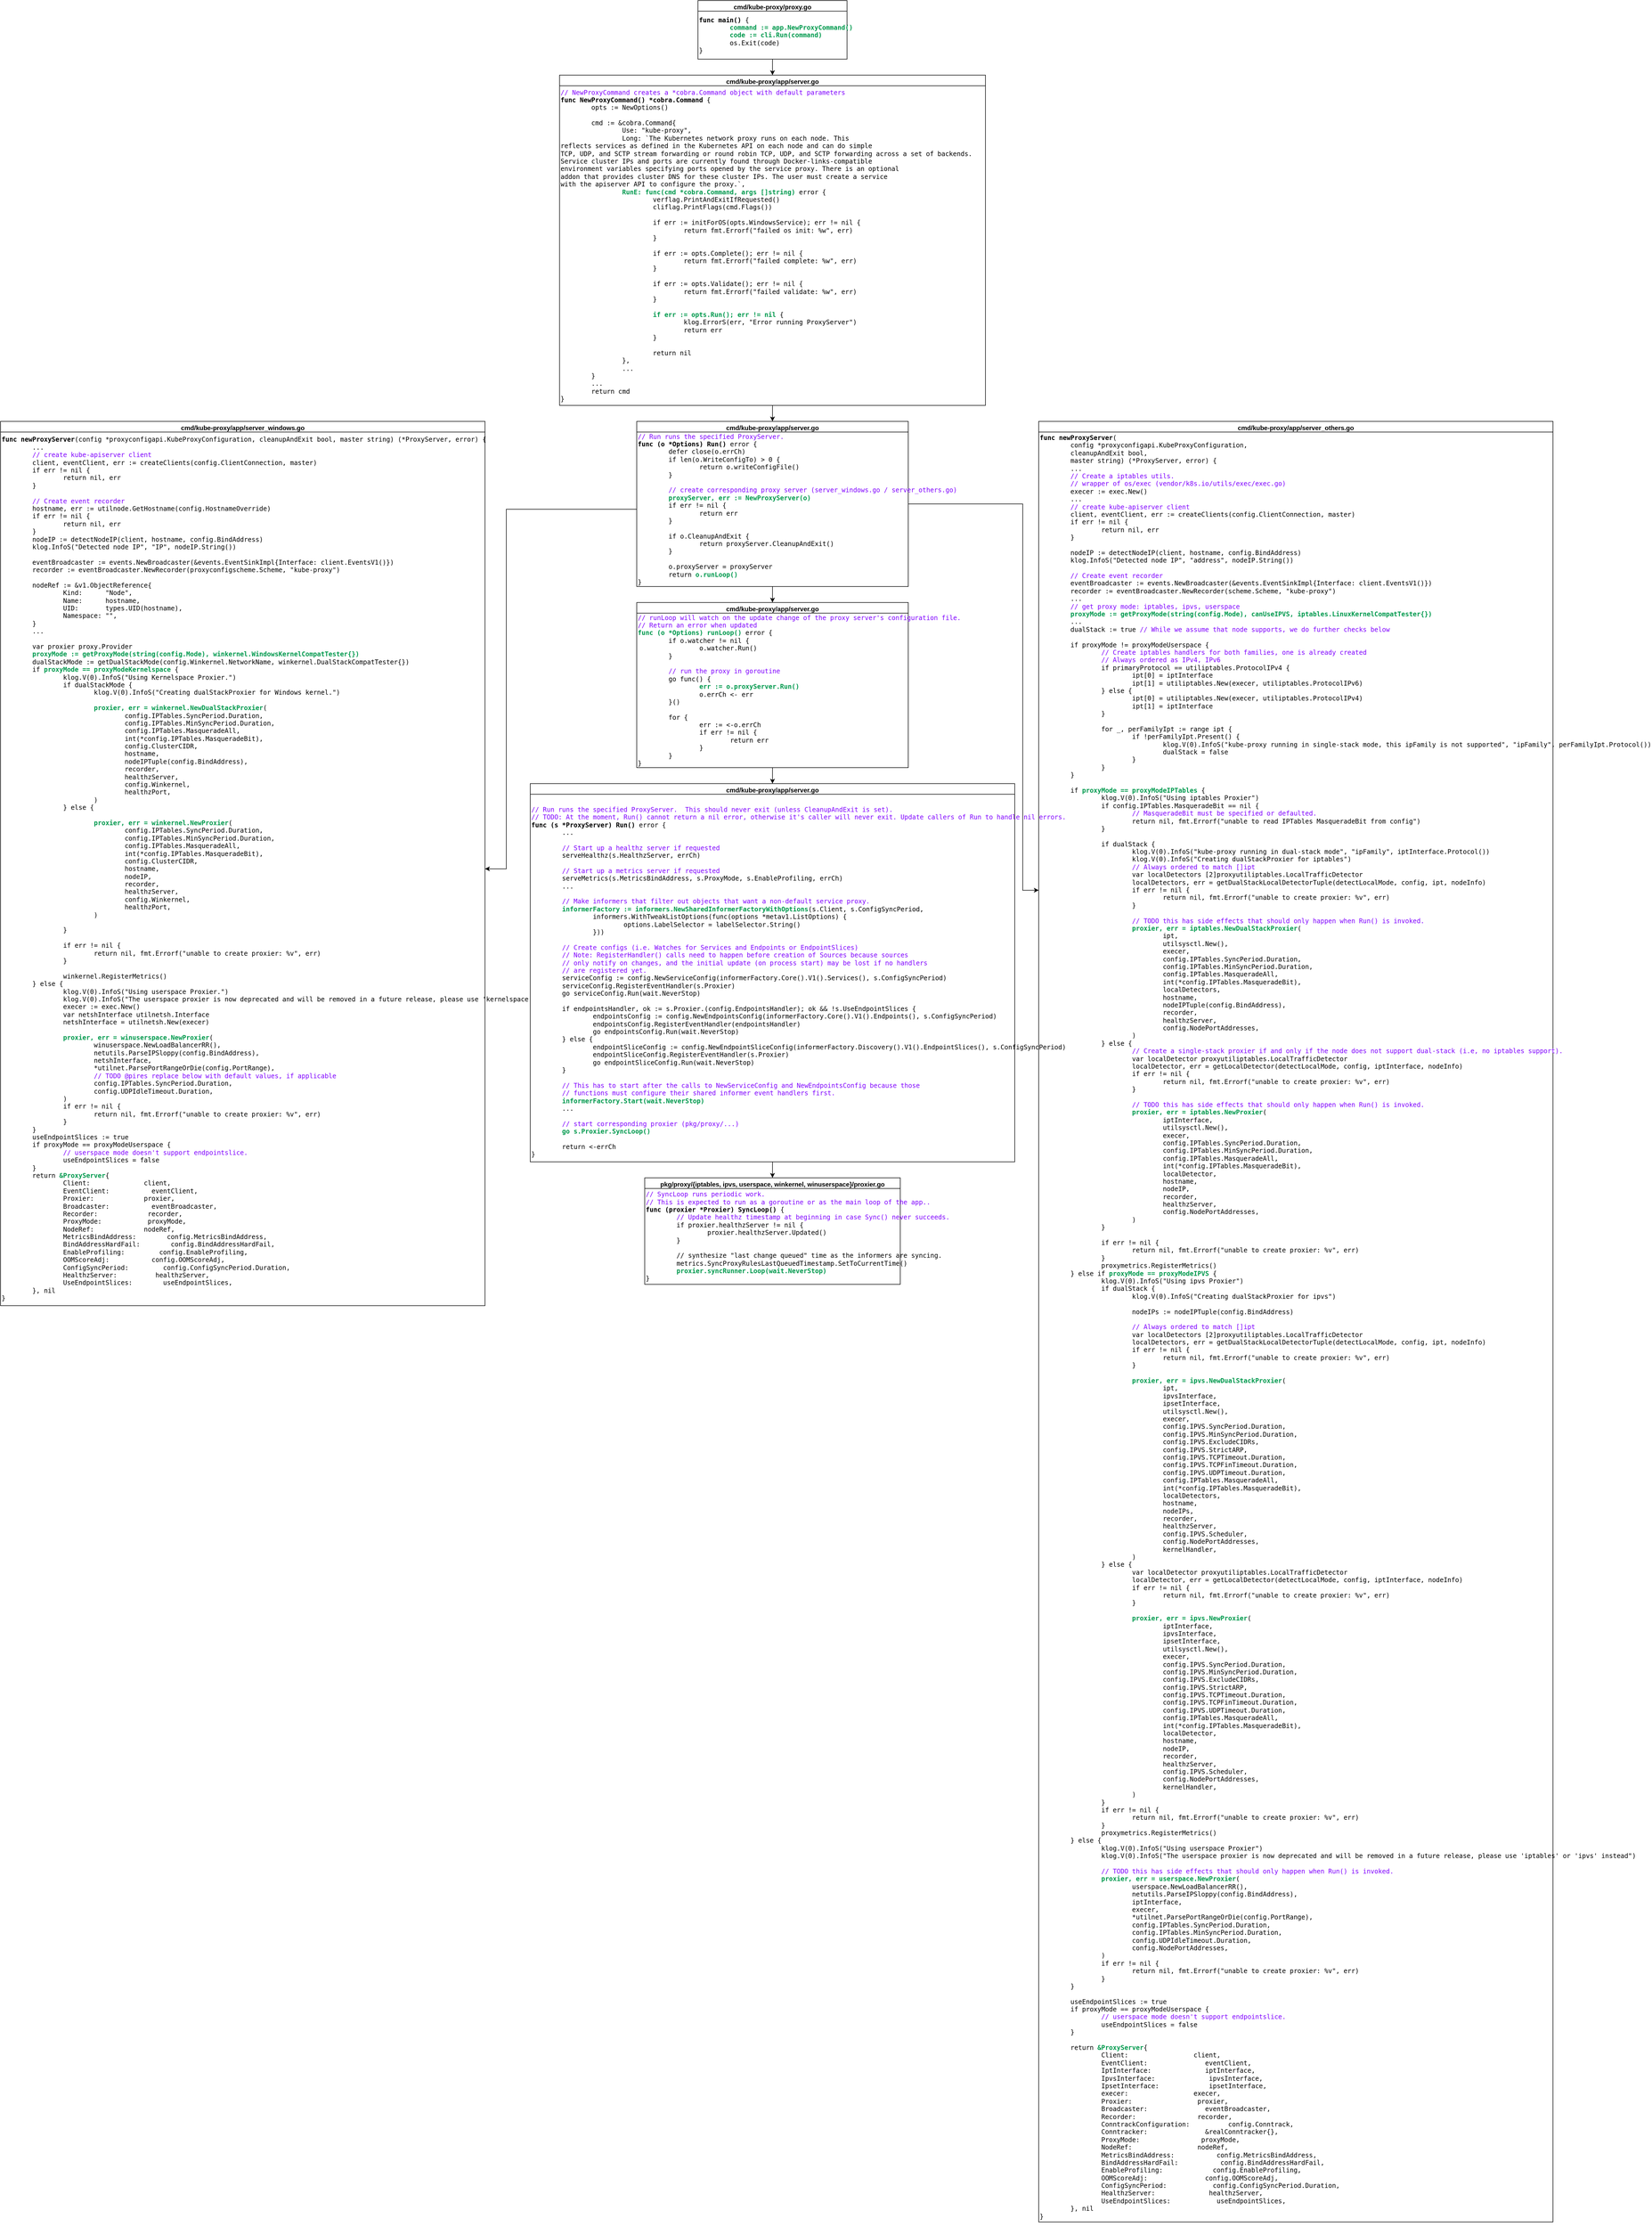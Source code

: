 <mxfile version="19.0.3" type="device"><diagram id="jmVMBnJVP8WUVvreUFzM" name="第 1 页"><mxGraphModel dx="3076" dy="865" grid="1" gridSize="10" guides="1" tooltips="1" connect="1" arrows="1" fold="1" page="1" pageScale="1" pageWidth="827" pageHeight="1169" math="0" shadow="0"><root><mxCell id="0"/><mxCell id="1" parent="0"/><mxCell id="E_T01k6RWV-tBWC9jAi0-1" value="cmd/kube-proxy/proxy.go" style="swimlane;" vertex="1" parent="1"><mxGeometry x="280" y="80" width="280" height="110" as="geometry"/></mxCell><mxCell id="E_T01k6RWV-tBWC9jAi0-2" value="&lt;pre&gt;&lt;div&gt;&lt;b&gt;func main()&lt;/b&gt; {&lt;/div&gt;&lt;div&gt;&lt;span style=&quot;&quot;&gt;&#9;&lt;/span&gt;&lt;b&gt;&lt;font color=&quot;#00994d&quot;&gt;command := app.NewProxyCommand()&lt;/font&gt;&lt;/b&gt;&lt;/div&gt;&lt;div&gt;&lt;span style=&quot;&quot;&gt;&#9;&lt;/span&gt;&lt;b&gt;&lt;font color=&quot;#00994d&quot;&gt;code := cli.Run(command)&lt;/font&gt;&lt;/b&gt;&lt;/div&gt;&lt;div&gt;&lt;span style=&quot;&quot;&gt;&#9;&lt;/span&gt;os.Exit(code)&lt;/div&gt;&lt;div&gt;}&lt;/div&gt;&lt;/pre&gt;" style="rounded=0;whiteSpace=wrap;html=1;align=left;" vertex="1" parent="E_T01k6RWV-tBWC9jAi0-1"><mxGeometry y="20" width="280" height="90" as="geometry"/></mxCell><mxCell id="E_T01k6RWV-tBWC9jAi0-3" value="cmd/kube-proxy/app/server.go" style="swimlane;fontColor=#000000;" vertex="1" parent="1"><mxGeometry x="20" y="220" width="800" height="620" as="geometry"/></mxCell><mxCell id="E_T01k6RWV-tBWC9jAi0-4" value="&lt;pre&gt;&lt;div&gt;&lt;font color=&quot;#7f00ff&quot;&gt;// NewProxyCommand creates a *cobra.Command object with default parameters&lt;/font&gt;&lt;/div&gt;&lt;div&gt;&lt;b&gt;func NewProxyCommand() *cobra.Command&lt;/b&gt; {&lt;/div&gt;&lt;div&gt;&lt;span style=&quot;&quot;&gt;&#9;&lt;/span&gt;opts := NewOptions()&lt;/div&gt;&lt;div&gt;&lt;br&gt;&lt;/div&gt;&lt;div&gt;&lt;span style=&quot;&quot;&gt;&#9;&lt;/span&gt;cmd := &amp;amp;cobra.Command{&lt;/div&gt;&lt;div&gt;&lt;span style=&quot;&quot;&gt;&#9;&#9;&lt;/span&gt;Use: &quot;kube-proxy&quot;,&lt;/div&gt;&lt;div&gt;&lt;span style=&quot;&quot;&gt;&#9;&#9;&lt;/span&gt;Long: `The Kubernetes network proxy runs on each node. This&lt;/div&gt;&lt;div&gt;reflects services as defined in the Kubernetes API on each node and can do simple&lt;/div&gt;&lt;div&gt;TCP, UDP, and SCTP stream forwarding or round robin TCP, UDP, and SCTP forwarding across a set of backends.&lt;/div&gt;&lt;div&gt;Service cluster IPs and ports are currently found through Docker-links-compatible&lt;/div&gt;&lt;div&gt;environment variables specifying ports opened by the service proxy. There is an optional&lt;/div&gt;&lt;div&gt;addon that provides cluster DNS for these cluster IPs. The user must create a service&lt;/div&gt;&lt;div&gt;with the apiserver API to configure the proxy.`,&lt;/div&gt;&lt;div&gt;&lt;span style=&quot;&quot;&gt;&#9;&#9;&lt;/span&gt;&lt;b&gt;&lt;font color=&quot;#00994d&quot;&gt;RunE: func(cmd *cobra.Command, args []string)&lt;/font&gt;&lt;/b&gt; error {&lt;/div&gt;&lt;div&gt;&lt;span style=&quot;&quot;&gt;&#9;&#9;&#9;&lt;/span&gt;verflag.PrintAndExitIfRequested()&lt;/div&gt;&lt;div&gt;&lt;span style=&quot;&quot;&gt;&#9;&#9;&#9;&lt;/span&gt;cliflag.PrintFlags(cmd.Flags())&lt;/div&gt;&lt;div&gt;&lt;br&gt;&lt;/div&gt;&lt;div&gt;&lt;span style=&quot;&quot;&gt;&#9;&#9;&#9;&lt;/span&gt;if err := initForOS(opts.WindowsService); err != nil {&lt;/div&gt;&lt;div&gt;&lt;span style=&quot;&quot;&gt;&#9;&#9;&#9;&#9;&lt;/span&gt;return fmt.Errorf(&quot;failed os init: %w&quot;, err)&lt;/div&gt;&lt;div&gt;&lt;span style=&quot;&quot;&gt;&#9;&#9;&#9;&lt;/span&gt;}&lt;/div&gt;&lt;div&gt;&lt;br&gt;&lt;/div&gt;&lt;div&gt;&lt;span style=&quot;&quot;&gt;&#9;&#9;&#9;&lt;/span&gt;if err := opts.Complete(); err != nil {&lt;/div&gt;&lt;div&gt;&lt;span style=&quot;&quot;&gt;&#9;&#9;&#9;&#9;&lt;/span&gt;return fmt.Errorf(&quot;failed complete: %w&quot;, err)&lt;/div&gt;&lt;div&gt;&lt;span style=&quot;&quot;&gt;&#9;&#9;&#9;&lt;/span&gt;}&lt;/div&gt;&lt;div&gt;&lt;br&gt;&lt;/div&gt;&lt;div&gt;&lt;span style=&quot;&quot;&gt;&#9;&#9;&#9;&lt;/span&gt;if err := opts.Validate(); err != nil {&lt;/div&gt;&lt;div&gt;&lt;span style=&quot;&quot;&gt;&#9;&#9;&#9;&#9;&lt;/span&gt;return fmt.Errorf(&quot;failed validate: %w&quot;, err)&lt;/div&gt;&lt;div&gt;&lt;span style=&quot;&quot;&gt;&#9;&#9;&#9;&lt;/span&gt;}&lt;/div&gt;&lt;div&gt;&lt;br&gt;&lt;/div&gt;&lt;div&gt;&lt;span style=&quot;&quot;&gt;&#9;&#9;&#9;&lt;/span&gt;&lt;b&gt;&lt;font color=&quot;#00994d&quot;&gt;if err := opts.Run(); err != nil&lt;/font&gt;&lt;/b&gt; {&lt;/div&gt;&lt;div&gt;&lt;span style=&quot;&quot;&gt;&#9;&#9;&#9;&#9;&lt;/span&gt;klog.ErrorS(err, &quot;Error running ProxyServer&quot;)&lt;/div&gt;&lt;div&gt;&lt;span style=&quot;&quot;&gt;&#9;&#9;&#9;&#9;&lt;/span&gt;return err&lt;/div&gt;&lt;div&gt;&lt;span style=&quot;&quot;&gt;&#9;&#9;&#9;&lt;/span&gt;}&lt;/div&gt;&lt;div&gt;&lt;br&gt;&lt;/div&gt;&lt;div&gt;&lt;span style=&quot;&quot;&gt;&#9;&#9;&#9;&lt;/span&gt;return nil&lt;/div&gt;&lt;div&gt;&lt;span style=&quot;&quot;&gt;&#9;&#9;&lt;/span&gt;},&lt;/div&gt;&lt;div&gt;&lt;span style=&quot;white-space: pre;&quot;&gt;&#9;&lt;/span&gt;&lt;span style=&quot;white-space: pre;&quot;&gt;&#9;&lt;/span&gt;...&lt;br&gt;&lt;/div&gt;&lt;div&gt;&lt;span style=&quot;&quot;&gt;&#9;&lt;/span&gt;}&lt;/div&gt;&lt;div&gt;&lt;span style=&quot;white-space: pre;&quot;&gt;&#9;&lt;/span&gt;...&lt;br&gt;&lt;/div&gt;&lt;div&gt;&lt;span style=&quot;&quot;&gt;&#9;&lt;/span&gt;return cmd&lt;/div&gt;&lt;div&gt;}&lt;/div&gt;&lt;/pre&gt;" style="rounded=0;whiteSpace=wrap;html=1;fontColor=#000000;align=left;" vertex="1" parent="E_T01k6RWV-tBWC9jAi0-3"><mxGeometry y="20" width="800" height="600" as="geometry"/></mxCell><mxCell id="E_T01k6RWV-tBWC9jAi0-23" style="edgeStyle=orthogonalEdgeStyle;rounded=0;orthogonalLoop=1;jettySize=auto;html=1;exitX=1;exitY=0.5;exitDx=0;exitDy=0;entryX=0;entryY=0.256;entryDx=0;entryDy=0;entryPerimeter=0;fontColor=#7F00FF;" edge="1" parent="1" source="E_T01k6RWV-tBWC9jAi0-5" target="E_T01k6RWV-tBWC9jAi0-8"><mxGeometry relative="1" as="geometry"><Array as="points"><mxPoint x="890" y="1025"/><mxPoint x="890" y="1750"/></Array></mxGeometry></mxCell><mxCell id="E_T01k6RWV-tBWC9jAi0-5" value="cmd/kube-proxy/app/server.go" style="swimlane;fontColor=#000000;" vertex="1" parent="1"><mxGeometry x="165" y="870" width="510" height="310" as="geometry"/></mxCell><mxCell id="E_T01k6RWV-tBWC9jAi0-6" value="&lt;pre&gt;&lt;div&gt;&lt;font color=&quot;#7f00ff&quot;&gt;// Run runs the specified ProxyServer.&lt;/font&gt;&lt;/div&gt;&lt;div&gt;&lt;b&gt;func (o *Options) Run()&lt;/b&gt; error {&lt;/div&gt;&lt;div&gt;&lt;span style=&quot;&quot;&gt;&#9;&lt;/span&gt;defer close(o.errCh)&lt;/div&gt;&lt;div&gt;&lt;span style=&quot;&quot;&gt;&#9;&lt;/span&gt;if len(o.WriteConfigTo) &amp;gt; 0 {&lt;/div&gt;&lt;div&gt;&lt;span style=&quot;&quot;&gt;&#9;&#9;&lt;/span&gt;return o.writeConfigFile()&lt;/div&gt;&lt;div&gt;&lt;span style=&quot;&quot;&gt;&#9;&lt;/span&gt;}&lt;/div&gt;&lt;div&gt;&lt;br&gt;&lt;/div&gt;&lt;div&gt;&lt;span style=&quot;white-space: pre;&quot;&gt;&#9;&lt;/span&gt;&lt;font color=&quot;#7f00ff&quot;&gt;// create corresponding proxy server (server_windows.go / server_others.go)&lt;/font&gt;&lt;br&gt;&lt;/div&gt;&lt;div&gt;&lt;span style=&quot;&quot;&gt;&#9;&lt;/span&gt;&lt;b&gt;&lt;font color=&quot;#00994d&quot;&gt;proxyServer, err := NewProxyServer(o)&lt;/font&gt;&lt;/b&gt;&lt;/div&gt;&lt;div&gt;&lt;span style=&quot;&quot;&gt;&#9;&lt;/span&gt;if err != nil {&lt;/div&gt;&lt;div&gt;&lt;span style=&quot;&quot;&gt;&#9;&#9;&lt;/span&gt;return err&lt;/div&gt;&lt;div&gt;&lt;span style=&quot;&quot;&gt;&#9;&lt;/span&gt;}&lt;/div&gt;&lt;div&gt;&lt;br&gt;&lt;/div&gt;&lt;div&gt;&lt;span style=&quot;&quot;&gt;&#9;&lt;/span&gt;if o.CleanupAndExit {&lt;/div&gt;&lt;div&gt;&lt;span style=&quot;&quot;&gt;&#9;&#9;&lt;/span&gt;return proxyServer.CleanupAndExit()&lt;/div&gt;&lt;div&gt;&lt;span style=&quot;&quot;&gt;&#9;&lt;/span&gt;}&lt;/div&gt;&lt;div&gt;&lt;br&gt;&lt;/div&gt;&lt;div&gt;&lt;span style=&quot;&quot;&gt;&#9;&lt;/span&gt;o.proxyServer = proxyServer&lt;/div&gt;&lt;div&gt;&lt;span style=&quot;&quot;&gt;&#9;&lt;/span&gt;return &lt;b&gt;&lt;font color=&quot;#00994d&quot;&gt;o.runLoop()&lt;/font&gt;&lt;/b&gt;&lt;/div&gt;&lt;div&gt;}&lt;/div&gt;&lt;/pre&gt;" style="rounded=0;whiteSpace=wrap;html=1;fontColor=#000000;align=left;" vertex="1" parent="E_T01k6RWV-tBWC9jAi0-5"><mxGeometry y="20" width="510" height="290" as="geometry"/></mxCell><mxCell id="E_T01k6RWV-tBWC9jAi0-7" value="cmd/kube-proxy/app/server_others.go" style="swimlane;fontColor=#000000;" vertex="1" parent="1"><mxGeometry x="920" y="870" width="966" height="3380" as="geometry"/></mxCell><mxCell id="E_T01k6RWV-tBWC9jAi0-8" value="&lt;pre&gt;&lt;div&gt;&lt;b&gt;func newProxyServer&lt;/b&gt;(&lt;/div&gt;&lt;div&gt;&lt;span style=&quot;&quot;&gt;&#9;&lt;/span&gt;config *proxyconfigapi.KubeProxyConfiguration,&lt;/div&gt;&lt;div&gt;&lt;span style=&quot;&quot;&gt;&#9;&lt;/span&gt;cleanupAndExit bool,&lt;/div&gt;&lt;div&gt;&lt;span style=&quot;&quot;&gt;&#9;&lt;/span&gt;master string) (*ProxyServer, error) {&lt;/div&gt;&lt;div&gt;&lt;span style=&quot;white-space: pre;&quot;&gt;&#9;&lt;/span&gt;...&lt;br&gt;&lt;/div&gt;&lt;div&gt;&lt;font color=&quot;#7f00ff&quot;&gt;&lt;span style=&quot;&quot;&gt;&#9;&lt;/span&gt;// Create a iptables utils.&lt;/font&gt;&lt;/div&gt;&lt;div&gt;&lt;font color=&quot;#7f00ff&quot;&gt;&lt;span style=&quot;white-space: pre;&quot;&gt;&#9;&lt;/span&gt;// wrapper of os/exec (vendor/k8s.io/utils/exec/exec.go)&lt;/font&gt;&lt;br&gt;&lt;/div&gt;&lt;div&gt;&lt;span style=&quot;&quot;&gt;&#9;&lt;/span&gt;execer := exec.New()&lt;/div&gt;&lt;div&gt;&lt;span style=&quot;white-space: pre;&quot;&gt;&#9;&lt;/span&gt;...&lt;br&gt;&lt;/div&gt;&lt;div&gt;&lt;span style=&quot;white-space: pre;&quot;&gt;&#9;&lt;/span&gt;&lt;font color=&quot;#7f00ff&quot;&gt;// create kube-apiserver client&lt;/font&gt;&lt;br&gt;&lt;/div&gt;&lt;div&gt;&lt;span style=&quot;&quot;&gt;&#9;&lt;/span&gt;client, eventClient, err := createClients(config.ClientConnection, master)&lt;/div&gt;&lt;div&gt;&lt;span style=&quot;&quot;&gt;&#9;&lt;/span&gt;if err != nil {&lt;/div&gt;&lt;div&gt;&lt;span style=&quot;&quot;&gt;&#9;&#9;&lt;/span&gt;return nil, err&lt;/div&gt;&lt;div&gt;&lt;span style=&quot;&quot;&gt;&#9;&lt;/span&gt;}&lt;/div&gt;&lt;div&gt;&lt;br&gt;&lt;/div&gt;&lt;div&gt;&lt;span style=&quot;&quot;&gt;&#9;&lt;/span&gt;nodeIP := detectNodeIP(client, hostname, config.BindAddress)&lt;/div&gt;&lt;div&gt;&lt;span style=&quot;&quot;&gt;&#9;&lt;/span&gt;klog.InfoS(&quot;Detected node IP&quot;, &quot;address&quot;, nodeIP.String())&lt;/div&gt;&lt;div&gt;&lt;br&gt;&lt;/div&gt;&lt;div&gt;&lt;span style=&quot;&quot;&gt;&#9;&lt;/span&gt;&lt;font color=&quot;#7f00ff&quot;&gt;// Create event recorder&lt;/font&gt;&lt;/div&gt;&lt;div&gt;&lt;span style=&quot;&quot;&gt;&#9;&lt;/span&gt;eventBroadcaster := events.NewBroadcaster(&amp;amp;events.EventSinkImpl{Interface: client.EventsV1()})&lt;/div&gt;&lt;div&gt;&lt;span style=&quot;&quot;&gt;&#9;&lt;/span&gt;recorder := eventBroadcaster.NewRecorder(scheme.Scheme, &quot;kube-proxy&quot;)&lt;/div&gt;&lt;div&gt;&lt;span style=&quot;white-space: pre;&quot;&gt;&#9;&lt;/span&gt;...&lt;br&gt;&lt;/div&gt;&lt;div&gt;&lt;span style=&quot;white-space: pre;&quot;&gt;&#9;&lt;/span&gt;&lt;font color=&quot;#7f00ff&quot;&gt;// get proxy mode: iptables, ipvs, userspace&lt;/font&gt;&lt;br&gt;&lt;/div&gt;&lt;div&gt;&lt;span style=&quot;&quot;&gt;&#9;&lt;/span&gt;&lt;b&gt;&lt;font color=&quot;#00994d&quot;&gt;proxyMode := getProxyMode(string(config.Mode), canUseIPVS, iptables.LinuxKernelCompatTester{})&lt;/font&gt;&lt;/b&gt;&lt;/div&gt;&lt;div&gt;&lt;span style=&quot;white-space: pre;&quot;&gt;&#9;&lt;/span&gt;...&lt;br&gt;&lt;/div&gt;&lt;div&gt;&lt;span style=&quot;&quot;&gt;&#9;&lt;/span&gt;dualStack := true &lt;font color=&quot;#7f00ff&quot;&gt;// While we assume that node supports, we do further checks below&lt;/font&gt;&lt;/div&gt;&lt;div&gt;&lt;br&gt;&lt;/div&gt;&lt;div&gt;&lt;span style=&quot;&quot;&gt;&#9;&lt;/span&gt;if proxyMode != proxyModeUserspace {&lt;/div&gt;&lt;div&gt;&lt;font color=&quot;#7f00ff&quot;&gt;&lt;span style=&quot;&quot;&gt;&#9;&#9;&lt;/span&gt;// Create iptables handlers for both families, one is already created&lt;/font&gt;&lt;/div&gt;&lt;div&gt;&lt;font color=&quot;#7f00ff&quot;&gt;&lt;span style=&quot;&quot;&gt;&#9;&#9;&lt;/span&gt;// Always ordered as IPv4, IPv6&lt;/font&gt;&lt;/div&gt;&lt;div&gt;&lt;span style=&quot;&quot;&gt;&#9;&#9;&lt;/span&gt;if primaryProtocol == utiliptables.ProtocolIPv4 {&lt;/div&gt;&lt;div&gt;&lt;span style=&quot;&quot;&gt;&#9;&#9;&#9;&lt;/span&gt;ipt[0] = iptInterface&lt;/div&gt;&lt;div&gt;&lt;span style=&quot;&quot;&gt;&#9;&#9;&#9;&lt;/span&gt;ipt[1] = utiliptables.New(execer, utiliptables.ProtocolIPv6)&lt;/div&gt;&lt;div&gt;&lt;span style=&quot;&quot;&gt;&#9;&#9;&lt;/span&gt;} else {&lt;/div&gt;&lt;div&gt;&lt;span style=&quot;&quot;&gt;&#9;&#9;&#9;&lt;/span&gt;ipt[0] = utiliptables.New(execer, utiliptables.ProtocolIPv4)&lt;/div&gt;&lt;div&gt;&lt;span style=&quot;&quot;&gt;&#9;&#9;&#9;&lt;/span&gt;ipt[1] = iptInterface&lt;/div&gt;&lt;div&gt;&lt;span style=&quot;&quot;&gt;&#9;&#9;&lt;/span&gt;}&lt;/div&gt;&lt;div&gt;&lt;br&gt;&lt;/div&gt;&lt;div&gt;&lt;span style=&quot;&quot;&gt;&#9;&#9;&lt;/span&gt;for _, perFamilyIpt := range ipt {&lt;/div&gt;&lt;div&gt;&lt;span style=&quot;&quot;&gt;&#9;&#9;&#9;&lt;/span&gt;if !perFamilyIpt.Present() {&lt;/div&gt;&lt;div&gt;&lt;span style=&quot;&quot;&gt;&#9;&#9;&#9;&#9;&lt;/span&gt;klog.V(0).InfoS(&quot;kube-proxy running in single-stack mode, this ipFamily is not supported&quot;, &quot;ipFamily&quot;, perFamilyIpt.Protocol())&lt;/div&gt;&lt;div&gt;&lt;span style=&quot;&quot;&gt;&#9;&#9;&#9;&#9;&lt;/span&gt;dualStack = false&lt;/div&gt;&lt;div&gt;&lt;span style=&quot;&quot;&gt;&#9;&#9;&#9;&lt;/span&gt;}&lt;/div&gt;&lt;div&gt;&lt;span style=&quot;&quot;&gt;&#9;&#9;&lt;/span&gt;}&lt;/div&gt;&lt;div&gt;&lt;span style=&quot;&quot;&gt;&#9;&lt;/span&gt;}&lt;/div&gt;&lt;div&gt;&lt;br&gt;&lt;/div&gt;&lt;div&gt;&lt;span style=&quot;&quot;&gt;&#9;&lt;/span&gt;if &lt;b&gt;&lt;font color=&quot;#00994d&quot;&gt;proxyMode == proxyModeIPTables&lt;/font&gt;&lt;/b&gt; {&lt;/div&gt;&lt;div&gt;&lt;span style=&quot;&quot;&gt;&#9;&#9;&lt;/span&gt;klog.V(0).InfoS(&quot;Using iptables Proxier&quot;)&lt;/div&gt;&lt;div&gt;&lt;span style=&quot;&quot;&gt;&#9;&#9;&lt;/span&gt;if config.IPTables.MasqueradeBit == nil {&lt;/div&gt;&lt;div&gt;&lt;span style=&quot;&quot;&gt;&#9;&#9;&#9;&lt;/span&gt;&lt;font color=&quot;#7f00ff&quot;&gt;// MasqueradeBit must be specified or defaulted.&lt;/font&gt;&lt;/div&gt;&lt;div&gt;&lt;span style=&quot;&quot;&gt;&#9;&#9;&#9;&lt;/span&gt;return nil, fmt.Errorf(&quot;unable to read IPTables MasqueradeBit from config&quot;)&lt;/div&gt;&lt;div&gt;&lt;span style=&quot;&quot;&gt;&#9;&#9;&lt;/span&gt;}&lt;/div&gt;&lt;div&gt;&lt;br&gt;&lt;/div&gt;&lt;div&gt;&lt;span style=&quot;&quot;&gt;&#9;&#9;&lt;/span&gt;if dualStack {&lt;/div&gt;&lt;div&gt;&lt;span style=&quot;&quot;&gt;&#9;&#9;&#9;&lt;/span&gt;klog.V(0).InfoS(&quot;kube-proxy running in dual-stack mode&quot;, &quot;ipFamily&quot;, iptInterface.Protocol())&lt;/div&gt;&lt;div&gt;&lt;span style=&quot;&quot;&gt;&#9;&#9;&#9;&lt;/span&gt;klog.V(0).InfoS(&quot;Creating dualStackProxier for iptables&quot;)&lt;/div&gt;&lt;div&gt;&lt;span style=&quot;&quot;&gt;&#9;&#9;&#9;&lt;/span&gt;&lt;font color=&quot;#7f00ff&quot;&gt;// Always ordered to match []ipt&lt;/font&gt;&lt;/div&gt;&lt;div&gt;&lt;span style=&quot;&quot;&gt;&#9;&#9;&#9;&lt;/span&gt;var localDetectors [2]proxyutiliptables.LocalTrafficDetector&lt;/div&gt;&lt;div&gt;&lt;span style=&quot;&quot;&gt;&#9;&#9;&#9;&lt;/span&gt;localDetectors, err = getDualStackLocalDetectorTuple(detectLocalMode, config, ipt, nodeInfo)&lt;/div&gt;&lt;div&gt;&lt;span style=&quot;&quot;&gt;&#9;&#9;&#9;&lt;/span&gt;if err != nil {&lt;/div&gt;&lt;div&gt;&lt;span style=&quot;&quot;&gt;&#9;&#9;&#9;&#9;&lt;/span&gt;return nil, fmt.Errorf(&quot;unable to create proxier: %v&quot;, err)&lt;/div&gt;&lt;div&gt;&lt;span style=&quot;&quot;&gt;&#9;&#9;&#9;&lt;/span&gt;}&lt;/div&gt;&lt;div&gt;&lt;br&gt;&lt;/div&gt;&lt;div&gt;&lt;span style=&quot;&quot;&gt;&#9;&#9;&#9;&lt;/span&gt;&lt;font color=&quot;#7f00ff&quot;&gt;// TODO this has side effects that should only happen when Run() is invoked.&lt;/font&gt;&lt;/div&gt;&lt;div&gt;&lt;span style=&quot;&quot;&gt;&#9;&#9;&#9;&lt;/span&gt;&lt;b&gt;&lt;font color=&quot;#00994d&quot;&gt;proxier, err = iptables.NewDualStackProxier&lt;/font&gt;&lt;/b&gt;(&lt;/div&gt;&lt;div&gt;&lt;span style=&quot;&quot;&gt;&#9;&#9;&#9;&#9;&lt;/span&gt;ipt,&lt;/div&gt;&lt;div&gt;&lt;span style=&quot;&quot;&gt;&#9;&#9;&#9;&#9;&lt;/span&gt;utilsysctl.New(),&lt;/div&gt;&lt;div&gt;&lt;span style=&quot;&quot;&gt;&#9;&#9;&#9;&#9;&lt;/span&gt;execer,&lt;/div&gt;&lt;div&gt;&lt;span style=&quot;&quot;&gt;&#9;&#9;&#9;&#9;&lt;/span&gt;config.IPTables.SyncPeriod.Duration,&lt;/div&gt;&lt;div&gt;&lt;span style=&quot;&quot;&gt;&#9;&#9;&#9;&#9;&lt;/span&gt;config.IPTables.MinSyncPeriod.Duration,&lt;/div&gt;&lt;div&gt;&lt;span style=&quot;&quot;&gt;&#9;&#9;&#9;&#9;&lt;/span&gt;config.IPTables.MasqueradeAll,&lt;/div&gt;&lt;div&gt;&lt;span style=&quot;&quot;&gt;&#9;&#9;&#9;&#9;&lt;/span&gt;int(*config.IPTables.MasqueradeBit),&lt;/div&gt;&lt;div&gt;&lt;span style=&quot;&quot;&gt;&#9;&#9;&#9;&#9;&lt;/span&gt;localDetectors,&lt;/div&gt;&lt;div&gt;&lt;span style=&quot;&quot;&gt;&#9;&#9;&#9;&#9;&lt;/span&gt;hostname,&lt;/div&gt;&lt;div&gt;&lt;span style=&quot;&quot;&gt;&#9;&#9;&#9;&#9;&lt;/span&gt;nodeIPTuple(config.BindAddress),&lt;/div&gt;&lt;div&gt;&lt;span style=&quot;&quot;&gt;&#9;&#9;&#9;&#9;&lt;/span&gt;recorder,&lt;/div&gt;&lt;div&gt;&lt;span style=&quot;&quot;&gt;&#9;&#9;&#9;&#9;&lt;/span&gt;healthzServer,&lt;/div&gt;&lt;div&gt;&lt;span style=&quot;&quot;&gt;&#9;&#9;&#9;&#9;&lt;/span&gt;config.NodePortAddresses,&lt;/div&gt;&lt;div&gt;&lt;span style=&quot;&quot;&gt;&#9;&#9;&#9;&lt;/span&gt;)&lt;/div&gt;&lt;div&gt;&lt;span style=&quot;&quot;&gt;&#9;&#9;&lt;/span&gt;} else {&lt;/div&gt;&lt;div&gt;&lt;span style=&quot;&quot;&gt;&#9;&#9;&#9;&lt;/span&gt;&lt;font color=&quot;#7f00ff&quot;&gt;// Create a single-stack proxier if and only if the node does not support dual-stack (i.e, no iptables support).&lt;/font&gt;&lt;/div&gt;&lt;div&gt;&lt;span style=&quot;&quot;&gt;&#9;&#9;&#9;&lt;/span&gt;var localDetector proxyutiliptables.LocalTrafficDetector&lt;/div&gt;&lt;div&gt;&lt;span style=&quot;&quot;&gt;&#9;&#9;&#9;&lt;/span&gt;localDetector, err = getLocalDetector(detectLocalMode, config, iptInterface, nodeInfo)&lt;/div&gt;&lt;div&gt;&lt;span style=&quot;&quot;&gt;&#9;&#9;&#9;&lt;/span&gt;if err != nil {&lt;/div&gt;&lt;div&gt;&lt;span style=&quot;&quot;&gt;&#9;&#9;&#9;&#9;&lt;/span&gt;return nil, fmt.Errorf(&quot;unable to create proxier: %v&quot;, err)&lt;/div&gt;&lt;div&gt;&lt;span style=&quot;&quot;&gt;&#9;&#9;&#9;&lt;/span&gt;}&lt;/div&gt;&lt;div&gt;&lt;br&gt;&lt;/div&gt;&lt;div&gt;&lt;span style=&quot;&quot;&gt;&#9;&#9;&#9;&lt;/span&gt;&lt;font color=&quot;#7f00ff&quot;&gt;// TODO this has side effects that should only happen when Run() is invoked.&lt;/font&gt;&lt;/div&gt;&lt;div&gt;&lt;span style=&quot;&quot;&gt;&#9;&#9;&#9;&lt;/span&gt;&lt;b&gt;&lt;font color=&quot;#00994d&quot;&gt;proxier, err = iptables.NewProxier&lt;/font&gt;&lt;/b&gt;(&lt;/div&gt;&lt;div&gt;&lt;span style=&quot;&quot;&gt;&#9;&#9;&#9;&#9;&lt;/span&gt;iptInterface,&lt;/div&gt;&lt;div&gt;&lt;span style=&quot;&quot;&gt;&#9;&#9;&#9;&#9;&lt;/span&gt;utilsysctl.New(),&lt;/div&gt;&lt;div&gt;&lt;span style=&quot;&quot;&gt;&#9;&#9;&#9;&#9;&lt;/span&gt;execer,&lt;/div&gt;&lt;div&gt;&lt;span style=&quot;&quot;&gt;&#9;&#9;&#9;&#9;&lt;/span&gt;config.IPTables.SyncPeriod.Duration,&lt;/div&gt;&lt;div&gt;&lt;span style=&quot;&quot;&gt;&#9;&#9;&#9;&#9;&lt;/span&gt;config.IPTables.MinSyncPeriod.Duration,&lt;/div&gt;&lt;div&gt;&lt;span style=&quot;&quot;&gt;&#9;&#9;&#9;&#9;&lt;/span&gt;config.IPTables.MasqueradeAll,&lt;/div&gt;&lt;div&gt;&lt;span style=&quot;&quot;&gt;&#9;&#9;&#9;&#9;&lt;/span&gt;int(*config.IPTables.MasqueradeBit),&lt;/div&gt;&lt;div&gt;&lt;span style=&quot;&quot;&gt;&#9;&#9;&#9;&#9;&lt;/span&gt;localDetector,&lt;/div&gt;&lt;div&gt;&lt;span style=&quot;&quot;&gt;&#9;&#9;&#9;&#9;&lt;/span&gt;hostname,&lt;/div&gt;&lt;div&gt;&lt;span style=&quot;&quot;&gt;&#9;&#9;&#9;&#9;&lt;/span&gt;nodeIP,&lt;/div&gt;&lt;div&gt;&lt;span style=&quot;&quot;&gt;&#9;&#9;&#9;&#9;&lt;/span&gt;recorder,&lt;/div&gt;&lt;div&gt;&lt;span style=&quot;&quot;&gt;&#9;&#9;&#9;&#9;&lt;/span&gt;healthzServer,&lt;/div&gt;&lt;div&gt;&lt;span style=&quot;&quot;&gt;&#9;&#9;&#9;&#9;&lt;/span&gt;config.NodePortAddresses,&lt;/div&gt;&lt;div&gt;&lt;span style=&quot;&quot;&gt;&#9;&#9;&#9;&lt;/span&gt;)&lt;/div&gt;&lt;div&gt;&lt;span style=&quot;&quot;&gt;&#9;&#9;&lt;/span&gt;}&lt;/div&gt;&lt;div&gt;&lt;br&gt;&lt;/div&gt;&lt;div&gt;&lt;span style=&quot;&quot;&gt;&#9;&#9;&lt;/span&gt;if err != nil {&lt;/div&gt;&lt;div&gt;&lt;span style=&quot;&quot;&gt;&#9;&#9;&#9;&lt;/span&gt;return nil, fmt.Errorf(&quot;unable to create proxier: %v&quot;, err)&lt;/div&gt;&lt;div&gt;&lt;span style=&quot;&quot;&gt;&#9;&#9;&lt;/span&gt;}&lt;/div&gt;&lt;div&gt;&lt;span style=&quot;&quot;&gt;&#9;&#9;&lt;/span&gt;proxymetrics.RegisterMetrics()&lt;/div&gt;&lt;div&gt;&lt;span style=&quot;&quot;&gt;&#9;&lt;/span&gt;} else if &lt;b&gt;&lt;font color=&quot;#00994d&quot;&gt;proxyMode == proxyModeIPVS&lt;/font&gt;&lt;/b&gt; {&lt;/div&gt;&lt;div&gt;&lt;span style=&quot;&quot;&gt;&#9;&#9;&lt;/span&gt;klog.V(0).InfoS(&quot;Using ipvs Proxier&quot;)&lt;/div&gt;&lt;div&gt;&lt;span style=&quot;&quot;&gt;&#9;&#9;&lt;/span&gt;if dualStack {&lt;/div&gt;&lt;div&gt;&lt;span style=&quot;&quot;&gt;&#9;&#9;&#9;&lt;/span&gt;klog.V(0).InfoS(&quot;Creating dualStackProxier for ipvs&quot;)&lt;/div&gt;&lt;div&gt;&lt;br&gt;&lt;/div&gt;&lt;div&gt;&lt;span style=&quot;&quot;&gt;&#9;&#9;&#9;&lt;/span&gt;nodeIPs := nodeIPTuple(config.BindAddress)&lt;/div&gt;&lt;div&gt;&lt;br&gt;&lt;/div&gt;&lt;div&gt;&lt;span style=&quot;&quot;&gt;&#9;&#9;&#9;&lt;/span&gt;&lt;font color=&quot;#7f00ff&quot;&gt;// Always ordered to match []ipt&lt;/font&gt;&lt;/div&gt;&lt;div&gt;&lt;span style=&quot;&quot;&gt;&#9;&#9;&#9;&lt;/span&gt;var localDetectors [2]proxyutiliptables.LocalTrafficDetector&lt;/div&gt;&lt;div&gt;&lt;span style=&quot;&quot;&gt;&#9;&#9;&#9;&lt;/span&gt;localDetectors, err = getDualStackLocalDetectorTuple(detectLocalMode, config, ipt, nodeInfo)&lt;/div&gt;&lt;div&gt;&lt;span style=&quot;&quot;&gt;&#9;&#9;&#9;&lt;/span&gt;if err != nil {&lt;/div&gt;&lt;div&gt;&lt;span style=&quot;&quot;&gt;&#9;&#9;&#9;&#9;&lt;/span&gt;return nil, fmt.Errorf(&quot;unable to create proxier: %v&quot;, err)&lt;/div&gt;&lt;div&gt;&lt;span style=&quot;&quot;&gt;&#9;&#9;&#9;&lt;/span&gt;}&lt;/div&gt;&lt;div&gt;&lt;br&gt;&lt;/div&gt;&lt;div&gt;&lt;span style=&quot;&quot;&gt;&#9;&#9;&#9;&lt;/span&gt;&lt;b&gt;&lt;font color=&quot;#00994d&quot;&gt;proxier, err = ipvs.NewDualStackProxier&lt;/font&gt;&lt;/b&gt;(&lt;/div&gt;&lt;div&gt;&lt;span style=&quot;&quot;&gt;&#9;&#9;&#9;&#9;&lt;/span&gt;ipt,&lt;/div&gt;&lt;div&gt;&lt;span style=&quot;&quot;&gt;&#9;&#9;&#9;&#9;&lt;/span&gt;ipvsInterface,&lt;/div&gt;&lt;div&gt;&lt;span style=&quot;&quot;&gt;&#9;&#9;&#9;&#9;&lt;/span&gt;ipsetInterface,&lt;/div&gt;&lt;div&gt;&lt;span style=&quot;&quot;&gt;&#9;&#9;&#9;&#9;&lt;/span&gt;utilsysctl.New(),&lt;/div&gt;&lt;div&gt;&lt;span style=&quot;&quot;&gt;&#9;&#9;&#9;&#9;&lt;/span&gt;execer,&lt;/div&gt;&lt;div&gt;&lt;span style=&quot;&quot;&gt;&#9;&#9;&#9;&#9;&lt;/span&gt;config.IPVS.SyncPeriod.Duration,&lt;/div&gt;&lt;div&gt;&lt;span style=&quot;&quot;&gt;&#9;&#9;&#9;&#9;&lt;/span&gt;config.IPVS.MinSyncPeriod.Duration,&lt;/div&gt;&lt;div&gt;&lt;span style=&quot;&quot;&gt;&#9;&#9;&#9;&#9;&lt;/span&gt;config.IPVS.ExcludeCIDRs,&lt;/div&gt;&lt;div&gt;&lt;span style=&quot;&quot;&gt;&#9;&#9;&#9;&#9;&lt;/span&gt;config.IPVS.StrictARP,&lt;/div&gt;&lt;div&gt;&lt;span style=&quot;&quot;&gt;&#9;&#9;&#9;&#9;&lt;/span&gt;config.IPVS.TCPTimeout.Duration,&lt;/div&gt;&lt;div&gt;&lt;span style=&quot;&quot;&gt;&#9;&#9;&#9;&#9;&lt;/span&gt;config.IPVS.TCPFinTimeout.Duration,&lt;/div&gt;&lt;div&gt;&lt;span style=&quot;&quot;&gt;&#9;&#9;&#9;&#9;&lt;/span&gt;config.IPVS.UDPTimeout.Duration,&lt;/div&gt;&lt;div&gt;&lt;span style=&quot;&quot;&gt;&#9;&#9;&#9;&#9;&lt;/span&gt;config.IPTables.MasqueradeAll,&lt;/div&gt;&lt;div&gt;&lt;span style=&quot;&quot;&gt;&#9;&#9;&#9;&#9;&lt;/span&gt;int(*config.IPTables.MasqueradeBit),&lt;/div&gt;&lt;div&gt;&lt;span style=&quot;&quot;&gt;&#9;&#9;&#9;&#9;&lt;/span&gt;localDetectors,&lt;/div&gt;&lt;div&gt;&lt;span style=&quot;&quot;&gt;&#9;&#9;&#9;&#9;&lt;/span&gt;hostname,&lt;/div&gt;&lt;div&gt;&lt;span style=&quot;&quot;&gt;&#9;&#9;&#9;&#9;&lt;/span&gt;nodeIPs,&lt;/div&gt;&lt;div&gt;&lt;span style=&quot;&quot;&gt;&#9;&#9;&#9;&#9;&lt;/span&gt;recorder,&lt;/div&gt;&lt;div&gt;&lt;span style=&quot;&quot;&gt;&#9;&#9;&#9;&#9;&lt;/span&gt;healthzServer,&lt;/div&gt;&lt;div&gt;&lt;span style=&quot;&quot;&gt;&#9;&#9;&#9;&#9;&lt;/span&gt;config.IPVS.Scheduler,&lt;/div&gt;&lt;div&gt;&lt;span style=&quot;&quot;&gt;&#9;&#9;&#9;&#9;&lt;/span&gt;config.NodePortAddresses,&lt;/div&gt;&lt;div&gt;&lt;span style=&quot;&quot;&gt;&#9;&#9;&#9;&#9;&lt;/span&gt;kernelHandler,&lt;/div&gt;&lt;div&gt;&lt;span style=&quot;&quot;&gt;&#9;&#9;&#9;&lt;/span&gt;)&lt;/div&gt;&lt;div&gt;&lt;span style=&quot;&quot;&gt;&#9;&#9;&lt;/span&gt;} else {&lt;/div&gt;&lt;div&gt;&lt;span style=&quot;&quot;&gt;&#9;&#9;&#9;&lt;/span&gt;var localDetector proxyutiliptables.LocalTrafficDetector&lt;/div&gt;&lt;div&gt;&lt;span style=&quot;&quot;&gt;&#9;&#9;&#9;&lt;/span&gt;localDetector, err = getLocalDetector(detectLocalMode, config, iptInterface, nodeInfo)&lt;/div&gt;&lt;div&gt;&lt;span style=&quot;&quot;&gt;&#9;&#9;&#9;&lt;/span&gt;if err != nil {&lt;/div&gt;&lt;div&gt;&lt;span style=&quot;&quot;&gt;&#9;&#9;&#9;&#9;&lt;/span&gt;return nil, fmt.Errorf(&quot;unable to create proxier: %v&quot;, err)&lt;/div&gt;&lt;div&gt;&lt;span style=&quot;&quot;&gt;&#9;&#9;&#9;&lt;/span&gt;}&lt;/div&gt;&lt;div&gt;&lt;br&gt;&lt;/div&gt;&lt;div&gt;&lt;span style=&quot;&quot;&gt;&#9;&#9;&#9;&lt;/span&gt;&lt;b&gt;&lt;font color=&quot;#00994d&quot;&gt;proxier, err = ipvs.NewProxier&lt;/font&gt;&lt;/b&gt;(&lt;/div&gt;&lt;div&gt;&lt;span style=&quot;&quot;&gt;&#9;&#9;&#9;&#9;&lt;/span&gt;iptInterface,&lt;/div&gt;&lt;div&gt;&lt;span style=&quot;&quot;&gt;&#9;&#9;&#9;&#9;&lt;/span&gt;ipvsInterface,&lt;/div&gt;&lt;div&gt;&lt;span style=&quot;&quot;&gt;&#9;&#9;&#9;&#9;&lt;/span&gt;ipsetInterface,&lt;/div&gt;&lt;div&gt;&lt;span style=&quot;&quot;&gt;&#9;&#9;&#9;&#9;&lt;/span&gt;utilsysctl.New(),&lt;/div&gt;&lt;div&gt;&lt;span style=&quot;&quot;&gt;&#9;&#9;&#9;&#9;&lt;/span&gt;execer,&lt;/div&gt;&lt;div&gt;&lt;span style=&quot;&quot;&gt;&#9;&#9;&#9;&#9;&lt;/span&gt;config.IPVS.SyncPeriod.Duration,&lt;/div&gt;&lt;div&gt;&lt;span style=&quot;&quot;&gt;&#9;&#9;&#9;&#9;&lt;/span&gt;config.IPVS.MinSyncPeriod.Duration,&lt;/div&gt;&lt;div&gt;&lt;span style=&quot;&quot;&gt;&#9;&#9;&#9;&#9;&lt;/span&gt;config.IPVS.ExcludeCIDRs,&lt;/div&gt;&lt;div&gt;&lt;span style=&quot;&quot;&gt;&#9;&#9;&#9;&#9;&lt;/span&gt;config.IPVS.StrictARP,&lt;/div&gt;&lt;div&gt;&lt;span style=&quot;&quot;&gt;&#9;&#9;&#9;&#9;&lt;/span&gt;config.IPVS.TCPTimeout.Duration,&lt;/div&gt;&lt;div&gt;&lt;span style=&quot;&quot;&gt;&#9;&#9;&#9;&#9;&lt;/span&gt;config.IPVS.TCPFinTimeout.Duration,&lt;/div&gt;&lt;div&gt;&lt;span style=&quot;&quot;&gt;&#9;&#9;&#9;&#9;&lt;/span&gt;config.IPVS.UDPTimeout.Duration,&lt;/div&gt;&lt;div&gt;&lt;span style=&quot;&quot;&gt;&#9;&#9;&#9;&#9;&lt;/span&gt;config.IPTables.MasqueradeAll,&lt;/div&gt;&lt;div&gt;&lt;span style=&quot;&quot;&gt;&#9;&#9;&#9;&#9;&lt;/span&gt;int(*config.IPTables.MasqueradeBit),&lt;/div&gt;&lt;div&gt;&lt;span style=&quot;&quot;&gt;&#9;&#9;&#9;&#9;&lt;/span&gt;localDetector,&lt;/div&gt;&lt;div&gt;&lt;span style=&quot;&quot;&gt;&#9;&#9;&#9;&#9;&lt;/span&gt;hostname,&lt;/div&gt;&lt;div&gt;&lt;span style=&quot;&quot;&gt;&#9;&#9;&#9;&#9;&lt;/span&gt;nodeIP,&lt;/div&gt;&lt;div&gt;&lt;span style=&quot;&quot;&gt;&#9;&#9;&#9;&#9;&lt;/span&gt;recorder,&lt;/div&gt;&lt;div&gt;&lt;span style=&quot;&quot;&gt;&#9;&#9;&#9;&#9;&lt;/span&gt;healthzServer,&lt;/div&gt;&lt;div&gt;&lt;span style=&quot;&quot;&gt;&#9;&#9;&#9;&#9;&lt;/span&gt;config.IPVS.Scheduler,&lt;/div&gt;&lt;div&gt;&lt;span style=&quot;&quot;&gt;&#9;&#9;&#9;&#9;&lt;/span&gt;config.NodePortAddresses,&lt;/div&gt;&lt;div&gt;&lt;span style=&quot;&quot;&gt;&#9;&#9;&#9;&#9;&lt;/span&gt;kernelHandler,&lt;/div&gt;&lt;div&gt;&lt;span style=&quot;&quot;&gt;&#9;&#9;&#9;&lt;/span&gt;)&lt;/div&gt;&lt;div&gt;&lt;span style=&quot;&quot;&gt;&#9;&#9;&lt;/span&gt;}&lt;/div&gt;&lt;div&gt;&lt;span style=&quot;&quot;&gt;&#9;&#9;&lt;/span&gt;if err != nil {&lt;/div&gt;&lt;div&gt;&lt;span style=&quot;&quot;&gt;&#9;&#9;&#9;&lt;/span&gt;return nil, fmt.Errorf(&quot;unable to create proxier: %v&quot;, err)&lt;/div&gt;&lt;div&gt;&lt;span style=&quot;&quot;&gt;&#9;&#9;&lt;/span&gt;}&lt;/div&gt;&lt;div&gt;&lt;span style=&quot;&quot;&gt;&#9;&#9;&lt;/span&gt;proxymetrics.RegisterMetrics()&lt;/div&gt;&lt;div&gt;&lt;span style=&quot;&quot;&gt;&#9;&lt;/span&gt;} else {&lt;/div&gt;&lt;div&gt;&lt;span style=&quot;&quot;&gt;&#9;&#9;&lt;/span&gt;klog.V(0).InfoS(&quot;Using userspace Proxier&quot;)&lt;/div&gt;&lt;div&gt;&lt;span style=&quot;&quot;&gt;&#9;&#9;&lt;/span&gt;klog.V(0).InfoS(&quot;The userspace proxier is now deprecated and will be removed in a future release, please use 'iptables' or 'ipvs' instead&quot;)&lt;/div&gt;&lt;div&gt;&lt;br&gt;&lt;/div&gt;&lt;div&gt;&lt;span style=&quot;&quot;&gt;&#9;&#9;&lt;/span&gt;&lt;font color=&quot;#7f00ff&quot;&gt;// TODO this has side effects that should only happen when Run() is invoked.&lt;/font&gt;&lt;/div&gt;&lt;div&gt;&lt;span style=&quot;&quot;&gt;&#9;&#9;&lt;/span&gt;&lt;b&gt;&lt;font color=&quot;#00994d&quot;&gt;proxier, err = userspace.NewProxier&lt;/font&gt;&lt;/b&gt;(&lt;/div&gt;&lt;div&gt;&lt;span style=&quot;&quot;&gt;&#9;&#9;&#9;&lt;/span&gt;userspace.NewLoadBalancerRR(),&lt;/div&gt;&lt;div&gt;&lt;span style=&quot;&quot;&gt;&#9;&#9;&#9;&lt;/span&gt;netutils.ParseIPSloppy(config.BindAddress),&lt;/div&gt;&lt;div&gt;&lt;span style=&quot;&quot;&gt;&#9;&#9;&#9;&lt;/span&gt;iptInterface,&lt;/div&gt;&lt;div&gt;&lt;span style=&quot;&quot;&gt;&#9;&#9;&#9;&lt;/span&gt;execer,&lt;/div&gt;&lt;div&gt;&lt;span style=&quot;&quot;&gt;&#9;&#9;&#9;&lt;/span&gt;*utilnet.ParsePortRangeOrDie(config.PortRange),&lt;/div&gt;&lt;div&gt;&lt;span style=&quot;&quot;&gt;&#9;&#9;&#9;&lt;/span&gt;config.IPTables.SyncPeriod.Duration,&lt;/div&gt;&lt;div&gt;&lt;span style=&quot;&quot;&gt;&#9;&#9;&#9;&lt;/span&gt;config.IPTables.MinSyncPeriod.Duration,&lt;/div&gt;&lt;div&gt;&lt;span style=&quot;&quot;&gt;&#9;&#9;&#9;&lt;/span&gt;config.UDPIdleTimeout.Duration,&lt;/div&gt;&lt;div&gt;&lt;span style=&quot;&quot;&gt;&#9;&#9;&#9;&lt;/span&gt;config.NodePortAddresses,&lt;/div&gt;&lt;div&gt;&lt;span style=&quot;&quot;&gt;&#9;&#9;&lt;/span&gt;)&lt;/div&gt;&lt;div&gt;&lt;span style=&quot;&quot;&gt;&#9;&#9;&lt;/span&gt;if err != nil {&lt;/div&gt;&lt;div&gt;&lt;span style=&quot;&quot;&gt;&#9;&#9;&#9;&lt;/span&gt;return nil, fmt.Errorf(&quot;unable to create proxier: %v&quot;, err)&lt;/div&gt;&lt;div&gt;&lt;span style=&quot;&quot;&gt;&#9;&#9;&lt;/span&gt;}&lt;/div&gt;&lt;div&gt;&lt;span style=&quot;&quot;&gt;&#9;&lt;/span&gt;}&lt;/div&gt;&lt;div&gt;&lt;br&gt;&lt;/div&gt;&lt;div&gt;&lt;span style=&quot;&quot;&gt;&#9;&lt;/span&gt;useEndpointSlices := true&lt;/div&gt;&lt;div&gt;&lt;span style=&quot;&quot;&gt;&#9;&lt;/span&gt;if proxyMode == proxyModeUserspace {&lt;/div&gt;&lt;div&gt;&lt;span style=&quot;&quot;&gt;&#9;&#9;&lt;/span&gt;&lt;font color=&quot;#7f00ff&quot;&gt;// userspace mode doesn't support endpointslice.&lt;/font&gt;&lt;/div&gt;&lt;div&gt;&lt;span style=&quot;&quot;&gt;&#9;&#9;&lt;/span&gt;useEndpointSlices = false&lt;/div&gt;&lt;div&gt;&lt;span style=&quot;&quot;&gt;&#9;&lt;/span&gt;}&lt;/div&gt;&lt;div&gt;&lt;br&gt;&lt;/div&gt;&lt;div&gt;&lt;span style=&quot;&quot;&gt;&#9;&lt;/span&gt;return &lt;b&gt;&lt;font color=&quot;#00994d&quot;&gt;&amp;amp;ProxyServer&lt;/font&gt;&lt;/b&gt;{&lt;/div&gt;&lt;div&gt;&lt;span style=&quot;&quot;&gt;&#9;&#9;&lt;/span&gt;Client:&amp;nbsp; &amp;nbsp; &amp;nbsp; &amp;nbsp; &amp;nbsp; &amp;nbsp; &amp;nbsp; &amp;nbsp; &amp;nbsp;client,&lt;/div&gt;&lt;div&gt;&lt;span style=&quot;&quot;&gt;&#9;&#9;&lt;/span&gt;EventClient:&amp;nbsp; &amp;nbsp; &amp;nbsp; &amp;nbsp; &amp;nbsp; &amp;nbsp;    eventClient,&lt;/div&gt;&lt;div&gt;&lt;span style=&quot;&quot;&gt;&#9;&#9;&lt;/span&gt;IptInterface:&amp;nbsp; &amp;nbsp; &amp;nbsp; &amp;nbsp; &amp;nbsp; &amp;nbsp;   iptInterface,&lt;/div&gt;&lt;div&gt;&lt;span style=&quot;&quot;&gt;&#9;&#9;&lt;/span&gt;IpvsInterface:&amp;nbsp; &amp;nbsp; &amp;nbsp; &amp;nbsp; &amp;nbsp;     ipvsInterface,&lt;/div&gt;&lt;div&gt;&lt;span style=&quot;&quot;&gt;&#9;&#9;&lt;/span&gt;IpsetInterface:&amp;nbsp; &amp;nbsp; &amp;nbsp; &amp;nbsp; &amp;nbsp;    ipsetInterface,&lt;/div&gt;&lt;div&gt;&lt;span style=&quot;&quot;&gt;&#9;&#9;&lt;/span&gt;execer:&amp;nbsp; &amp;nbsp; &amp;nbsp; &amp;nbsp; &amp;nbsp; &amp;nbsp; &amp;nbsp; &amp;nbsp; &amp;nbsp;execer,&lt;/div&gt;&lt;div&gt;&lt;span style=&quot;&quot;&gt;&#9;&#9;&lt;/span&gt;Proxier:&amp;nbsp; &amp;nbsp; &amp;nbsp; &amp;nbsp; &amp;nbsp; &amp;nbsp; &amp;nbsp; &amp;nbsp;  proxier,&lt;/div&gt;&lt;div&gt;&lt;span style=&quot;&quot;&gt;&#9;&#9;&lt;/span&gt;Broadcaster:&amp;nbsp; &amp;nbsp; &amp;nbsp; &amp;nbsp; &amp;nbsp; &amp;nbsp;    eventBroadcaster,&lt;/div&gt;&lt;div&gt;&lt;span style=&quot;&quot;&gt;&#9;&#9;&lt;/span&gt;Recorder:&amp;nbsp; &amp;nbsp; &amp;nbsp; &amp;nbsp; &amp;nbsp; &amp;nbsp; &amp;nbsp; &amp;nbsp; recorder,&lt;/div&gt;&lt;div&gt;&lt;span style=&quot;&quot;&gt;&#9;&#9;&lt;/span&gt;ConntrackConfiguration:          config.Conntrack,&lt;/div&gt;&lt;div&gt;&lt;span style=&quot;&quot;&gt;&#9;&#9;&lt;/span&gt;Conntracker:&amp;nbsp; &amp;nbsp; &amp;nbsp; &amp;nbsp; &amp;nbsp; &amp;nbsp;    &amp;amp;realConntracker{},&lt;/div&gt;&lt;div&gt;&lt;span style=&quot;&quot;&gt;&#9;&#9;&lt;/span&gt;ProxyMode:&amp;nbsp; &amp;nbsp; &amp;nbsp; &amp;nbsp; &amp;nbsp; &amp;nbsp; &amp;nbsp;   proxyMode,&lt;/div&gt;&lt;div&gt;&lt;span style=&quot;&quot;&gt;&#9;&#9;&lt;/span&gt;NodeRef:&amp;nbsp; &amp;nbsp; &amp;nbsp; &amp;nbsp; &amp;nbsp; &amp;nbsp; &amp;nbsp; &amp;nbsp;  nodeRef,&lt;/div&gt;&lt;div&gt;&lt;span style=&quot;&quot;&gt;&#9;&#9;&lt;/span&gt;MetricsBindAddress:&amp;nbsp; &amp;nbsp; &amp;nbsp;      config.MetricsBindAddress,&lt;/div&gt;&lt;div&gt;&lt;span style=&quot;&quot;&gt;&#9;&#9;&lt;/span&gt;BindAddressHardFail:&amp;nbsp; &amp;nbsp;        config.BindAddressHardFail,&lt;/div&gt;&lt;div&gt;&lt;span style=&quot;&quot;&gt;&#9;&#9;&lt;/span&gt;EnableProfiling:&amp;nbsp; &amp;nbsp; &amp;nbsp; &amp;nbsp;      config.EnableProfiling,&lt;/div&gt;&lt;div&gt;&lt;span style=&quot;&quot;&gt;&#9;&#9;&lt;/span&gt;OOMScoreAdj:&amp;nbsp; &amp;nbsp; &amp;nbsp; &amp;nbsp; &amp;nbsp; &amp;nbsp;    config.OOMScoreAdj,&lt;/div&gt;&lt;div&gt;&lt;span style=&quot;&quot;&gt;&#9;&#9;&lt;/span&gt;ConfigSyncPeriod:&amp;nbsp; &amp;nbsp; &amp;nbsp; &amp;nbsp;     config.ConfigSyncPeriod.Duration,&lt;/div&gt;&lt;div&gt;&lt;span style=&quot;&quot;&gt;&#9;&#9;&lt;/span&gt;HealthzServer:&amp;nbsp; &amp;nbsp; &amp;nbsp; &amp;nbsp; &amp;nbsp;     healthzServer,&lt;/div&gt;&lt;div&gt;&lt;span style=&quot;&quot;&gt;&#9;&#9;&lt;/span&gt;UseEndpointSlices:&amp;nbsp; &amp;nbsp; &amp;nbsp;       useEndpointSlices,&lt;/div&gt;&lt;div&gt;&lt;span style=&quot;&quot;&gt;&#9;&lt;/span&gt;}, nil&lt;/div&gt;&lt;div&gt;}&lt;/div&gt;&lt;/pre&gt;" style="rounded=0;whiteSpace=wrap;html=1;fontColor=#000000;align=left;" vertex="1" parent="E_T01k6RWV-tBWC9jAi0-7"><mxGeometry y="20" width="966" height="3360" as="geometry"/></mxCell><mxCell id="E_T01k6RWV-tBWC9jAi0-9" value="cmd/kube-proxy/app/server.go" style="swimlane;fontColor=#000000;" vertex="1" parent="1"><mxGeometry x="165" y="1210" width="510" height="310" as="geometry"/></mxCell><mxCell id="E_T01k6RWV-tBWC9jAi0-10" value="&lt;pre&gt;&lt;div&gt;&lt;font color=&quot;#7f00ff&quot;&gt;// runLoop will watch on the update change of the proxy server's configuration file.&lt;/font&gt;&lt;/div&gt;&lt;div&gt;&lt;font color=&quot;#7f00ff&quot;&gt;// Return an error when updated&lt;/font&gt;&lt;/div&gt;&lt;div&gt;&lt;b&gt;&lt;font color=&quot;#00994d&quot;&gt;func (o *Options) runLoop()&lt;/font&gt;&lt;/b&gt; error {&lt;/div&gt;&lt;div&gt;&lt;span style=&quot;&quot;&gt;&#9;&lt;/span&gt;if o.watcher != nil {&lt;/div&gt;&lt;div&gt;&lt;span style=&quot;&quot;&gt;&#9;&#9;&lt;/span&gt;o.watcher.Run()&lt;/div&gt;&lt;div&gt;&lt;span style=&quot;&quot;&gt;&#9;&lt;/span&gt;}&lt;/div&gt;&lt;div&gt;&lt;br&gt;&lt;/div&gt;&lt;div&gt;&lt;span style=&quot;&quot;&gt;&#9;&lt;/span&gt;&lt;font color=&quot;#7f00ff&quot;&gt;// run the proxy in goroutine&lt;/font&gt;&lt;/div&gt;&lt;div&gt;&lt;span style=&quot;&quot;&gt;&#9;&lt;/span&gt;go func() {&lt;/div&gt;&lt;div&gt;&lt;span style=&quot;&quot;&gt;&#9;&#9;&lt;/span&gt;&lt;b&gt;&lt;font color=&quot;#00994d&quot;&gt;err := o.proxyServer.Run()&lt;/font&gt;&lt;/b&gt;&lt;/div&gt;&lt;div&gt;&lt;span style=&quot;&quot;&gt;&#9;&#9;&lt;/span&gt;o.errCh &amp;lt;- err&lt;/div&gt;&lt;div&gt;&lt;span style=&quot;&quot;&gt;&#9;&lt;/span&gt;}()&lt;/div&gt;&lt;div&gt;&lt;br&gt;&lt;/div&gt;&lt;div&gt;&lt;span style=&quot;&quot;&gt;&#9;&lt;/span&gt;for {&lt;/div&gt;&lt;div&gt;&lt;span style=&quot;&quot;&gt;&#9;&#9;&lt;/span&gt;err := &amp;lt;-o.errCh&lt;/div&gt;&lt;div&gt;&lt;span style=&quot;&quot;&gt;&#9;&#9;&lt;/span&gt;if err != nil {&lt;/div&gt;&lt;div&gt;&lt;span style=&quot;&quot;&gt;&#9;&#9;&#9;&lt;/span&gt;return err&lt;/div&gt;&lt;div&gt;&lt;span style=&quot;&quot;&gt;&#9;&#9;&lt;/span&gt;}&lt;/div&gt;&lt;div&gt;&lt;span style=&quot;&quot;&gt;&#9;&lt;/span&gt;}&lt;/div&gt;&lt;div&gt;}&lt;/div&gt;&lt;/pre&gt;" style="rounded=0;whiteSpace=wrap;html=1;fontColor=#000000;align=left;" vertex="1" parent="E_T01k6RWV-tBWC9jAi0-9"><mxGeometry y="20" width="510" height="290" as="geometry"/></mxCell><mxCell id="E_T01k6RWV-tBWC9jAi0-11" value="cmd/kube-proxy/app/server_windows.go" style="swimlane;fontColor=#000000;" vertex="1" parent="1"><mxGeometry x="-1030" y="870" width="910" height="1660" as="geometry"/></mxCell><mxCell id="E_T01k6RWV-tBWC9jAi0-12" value="&lt;pre&gt;&lt;div&gt;&lt;b&gt;func newProxyServer&lt;/b&gt;(config *proxyconfigapi.KubeProxyConfiguration, cleanupAndExit bool, master string) (*ProxyServer, error) {&lt;/div&gt;&lt;div&gt;&lt;span style=&quot;white-space: pre;&quot;&gt;&#9;&lt;/span&gt;...&lt;br&gt;&lt;/div&gt;&lt;div&gt;&lt;span style=&quot;white-space: pre;&quot;&gt;&#9;&lt;/span&gt;&lt;font color=&quot;#7f00ff&quot;&gt;// create kube-apiserver client&lt;/font&gt;&lt;br&gt;&lt;/div&gt;&lt;div&gt;&lt;span style=&quot;&quot;&gt;&#9;&lt;/span&gt;client, eventClient, err := createClients(config.ClientConnection, master)&lt;/div&gt;&lt;div&gt;&lt;span style=&quot;&quot;&gt;&#9;&lt;/span&gt;if err != nil {&lt;/div&gt;&lt;div&gt;&lt;span style=&quot;&quot;&gt;&#9;&#9;&lt;/span&gt;return nil, err&lt;/div&gt;&lt;div&gt;&lt;span style=&quot;&quot;&gt;&#9;&lt;/span&gt;}&lt;/div&gt;&lt;div&gt;&lt;br&gt;&lt;/div&gt;&lt;div&gt;&lt;span style=&quot;&quot;&gt;&#9;&lt;/span&gt;&lt;font color=&quot;#7f00ff&quot;&gt;// Create event recorder&lt;/font&gt;&lt;/div&gt;&lt;div&gt;&lt;span style=&quot;&quot;&gt;&#9;&lt;/span&gt;hostname, err := utilnode.GetHostname(config.HostnameOverride)&lt;/div&gt;&lt;div&gt;&lt;span style=&quot;&quot;&gt;&#9;&lt;/span&gt;if err != nil {&lt;/div&gt;&lt;div&gt;&lt;span style=&quot;&quot;&gt;&#9;&#9;&lt;/span&gt;return nil, err&lt;/div&gt;&lt;div&gt;&lt;span style=&quot;&quot;&gt;&#9;&lt;/span&gt;}&lt;/div&gt;&lt;div&gt;&lt;span style=&quot;&quot;&gt;&#9;&lt;/span&gt;nodeIP := detectNodeIP(client, hostname, config.BindAddress)&lt;/div&gt;&lt;div&gt;&lt;span style=&quot;&quot;&gt;&#9;&lt;/span&gt;klog.InfoS(&quot;Detected node IP&quot;, &quot;IP&quot;, nodeIP.String())&lt;/div&gt;&lt;div&gt;&lt;br&gt;&lt;/div&gt;&lt;div&gt;&lt;span style=&quot;&quot;&gt;&#9;&lt;/span&gt;eventBroadcaster := events.NewBroadcaster(&amp;amp;events.EventSinkImpl{Interface: client.EventsV1()})&lt;/div&gt;&lt;div&gt;&lt;span style=&quot;&quot;&gt;&#9;&lt;/span&gt;recorder := eventBroadcaster.NewRecorder(proxyconfigscheme.Scheme, &quot;kube-proxy&quot;)&lt;/div&gt;&lt;div&gt;&lt;br&gt;&lt;/div&gt;&lt;div&gt;&lt;span style=&quot;&quot;&gt;&#9;&lt;/span&gt;nodeRef := &amp;amp;v1.ObjectReference{&lt;/div&gt;&lt;div&gt;&lt;span style=&quot;&quot;&gt;&#9;&#9;&lt;/span&gt;Kind:&amp;nbsp; &amp;nbsp; &amp;nbsp; &quot;Node&quot;,&lt;/div&gt;&lt;div&gt;&lt;span style=&quot;&quot;&gt;&#9;&#9;&lt;/span&gt;Name:&amp;nbsp; &amp;nbsp; &amp;nbsp; hostname,&lt;/div&gt;&lt;div&gt;&lt;span style=&quot;&quot;&gt;&#9;&#9;&lt;/span&gt;UID:&amp;nbsp; &amp;nbsp; &amp;nbsp; &amp;nbsp;types.UID(hostname),&lt;/div&gt;&lt;div&gt;&lt;span style=&quot;&quot;&gt;&#9;&#9;&lt;/span&gt;Namespace: &quot;&quot;,&lt;/div&gt;&lt;div&gt;&lt;span style=&quot;&quot;&gt;&#9;&lt;/span&gt;}&lt;/div&gt;&lt;div&gt;&lt;span style=&quot;white-space: pre;&quot;&gt;&#9;&lt;/span&gt;...&lt;br&gt;&lt;/div&gt;&lt;div&gt;&lt;br&gt;&lt;/div&gt;&lt;div&gt;&lt;span style=&quot;&quot;&gt;&#9;&lt;/span&gt;var proxier proxy.Provider&lt;/div&gt;&lt;div&gt;&lt;span style=&quot;&quot;&gt;&#9;&lt;/span&gt;&lt;b&gt;&lt;font color=&quot;#00994d&quot;&gt;proxyMode := getProxyMode(string(config.Mode), winkernel.WindowsKernelCompatTester{})&lt;/font&gt;&lt;/b&gt;&lt;/div&gt;&lt;div&gt;&lt;span style=&quot;&quot;&gt;&#9;&lt;/span&gt;dualStackMode := getDualStackMode(config.Winkernel.NetworkName, winkernel.DualStackCompatTester{})&lt;/div&gt;&lt;div&gt;&lt;span style=&quot;&quot;&gt;&#9;&lt;/span&gt;if &lt;b&gt;&lt;font color=&quot;#00994d&quot;&gt;proxyMode == proxyModeKernelspace&lt;/font&gt;&lt;/b&gt; {&lt;/div&gt;&lt;div&gt;&lt;span style=&quot;&quot;&gt;&#9;&#9;&lt;/span&gt;klog.V(0).InfoS(&quot;Using Kernelspace Proxier.&quot;)&lt;/div&gt;&lt;div&gt;&lt;span style=&quot;&quot;&gt;&#9;&#9;&lt;/span&gt;if dualStackMode {&lt;/div&gt;&lt;div&gt;&lt;span style=&quot;&quot;&gt;&#9;&#9;&#9;&lt;/span&gt;klog.V(0).InfoS(&quot;Creating dualStackProxier for Windows kernel.&quot;)&lt;/div&gt;&lt;div&gt;&lt;br&gt;&lt;/div&gt;&lt;div&gt;&lt;span style=&quot;&quot;&gt;&#9;&#9;&#9;&lt;/span&gt;&lt;b&gt;&lt;font color=&quot;#00994d&quot;&gt;proxier, err = winkernel.NewDualStackProxier&lt;/font&gt;&lt;/b&gt;(&lt;/div&gt;&lt;div&gt;&lt;span style=&quot;&quot;&gt;&#9;&#9;&#9;&#9;&lt;/span&gt;config.IPTables.SyncPeriod.Duration,&lt;/div&gt;&lt;div&gt;&lt;span style=&quot;&quot;&gt;&#9;&#9;&#9;&#9;&lt;/span&gt;config.IPTables.MinSyncPeriod.Duration,&lt;/div&gt;&lt;div&gt;&lt;span style=&quot;&quot;&gt;&#9;&#9;&#9;&#9;&lt;/span&gt;config.IPTables.MasqueradeAll,&lt;/div&gt;&lt;div&gt;&lt;span style=&quot;&quot;&gt;&#9;&#9;&#9;&#9;&lt;/span&gt;int(*config.IPTables.MasqueradeBit),&lt;/div&gt;&lt;div&gt;&lt;span style=&quot;&quot;&gt;&#9;&#9;&#9;&#9;&lt;/span&gt;config.ClusterCIDR,&lt;/div&gt;&lt;div&gt;&lt;span style=&quot;&quot;&gt;&#9;&#9;&#9;&#9;&lt;/span&gt;hostname,&lt;/div&gt;&lt;div&gt;&lt;span style=&quot;&quot;&gt;&#9;&#9;&#9;&#9;&lt;/span&gt;nodeIPTuple(config.BindAddress),&lt;/div&gt;&lt;div&gt;&lt;span style=&quot;&quot;&gt;&#9;&#9;&#9;&#9;&lt;/span&gt;recorder,&lt;/div&gt;&lt;div&gt;&lt;span style=&quot;&quot;&gt;&#9;&#9;&#9;&#9;&lt;/span&gt;healthzServer,&lt;/div&gt;&lt;div&gt;&lt;span style=&quot;&quot;&gt;&#9;&#9;&#9;&#9;&lt;/span&gt;config.Winkernel,&lt;/div&gt;&lt;div&gt;&lt;span style=&quot;&quot;&gt;&#9;&#9;&#9;&#9;&lt;/span&gt;healthzPort,&lt;/div&gt;&lt;div&gt;&lt;span style=&quot;&quot;&gt;&#9;&#9;&#9;&lt;/span&gt;)&lt;/div&gt;&lt;div&gt;&lt;span style=&quot;&quot;&gt;&#9;&#9;&lt;/span&gt;} else {&lt;/div&gt;&lt;div&gt;&lt;br&gt;&lt;/div&gt;&lt;div&gt;&lt;span style=&quot;&quot;&gt;&#9;&#9;&#9;&lt;/span&gt;&lt;b&gt;&lt;font color=&quot;#00994d&quot;&gt;proxier, err = winkernel.NewProxier&lt;/font&gt;&lt;/b&gt;(&lt;/div&gt;&lt;div&gt;&lt;span style=&quot;&quot;&gt;&#9;&#9;&#9;&#9;&lt;/span&gt;config.IPTables.SyncPeriod.Duration,&lt;/div&gt;&lt;div&gt;&lt;span style=&quot;&quot;&gt;&#9;&#9;&#9;&#9;&lt;/span&gt;config.IPTables.MinSyncPeriod.Duration,&lt;/div&gt;&lt;div&gt;&lt;span style=&quot;&quot;&gt;&#9;&#9;&#9;&#9;&lt;/span&gt;config.IPTables.MasqueradeAll,&lt;/div&gt;&lt;div&gt;&lt;span style=&quot;&quot;&gt;&#9;&#9;&#9;&#9;&lt;/span&gt;int(*config.IPTables.MasqueradeBit),&lt;/div&gt;&lt;div&gt;&lt;span style=&quot;&quot;&gt;&#9;&#9;&#9;&#9;&lt;/span&gt;config.ClusterCIDR,&lt;/div&gt;&lt;div&gt;&lt;span style=&quot;&quot;&gt;&#9;&#9;&#9;&#9;&lt;/span&gt;hostname,&lt;/div&gt;&lt;div&gt;&lt;span style=&quot;&quot;&gt;&#9;&#9;&#9;&#9;&lt;/span&gt;nodeIP,&lt;/div&gt;&lt;div&gt;&lt;span style=&quot;&quot;&gt;&#9;&#9;&#9;&#9;&lt;/span&gt;recorder,&lt;/div&gt;&lt;div&gt;&lt;span style=&quot;&quot;&gt;&#9;&#9;&#9;&#9;&lt;/span&gt;healthzServer,&lt;/div&gt;&lt;div&gt;&lt;span style=&quot;&quot;&gt;&#9;&#9;&#9;&#9;&lt;/span&gt;config.Winkernel,&lt;/div&gt;&lt;div&gt;&lt;span style=&quot;&quot;&gt;&#9;&#9;&#9;&#9;&lt;/span&gt;healthzPort,&lt;/div&gt;&lt;div&gt;&lt;span style=&quot;&quot;&gt;&#9;&#9;&#9;&lt;/span&gt;)&lt;/div&gt;&lt;div&gt;&lt;br&gt;&lt;/div&gt;&lt;div&gt;&lt;span style=&quot;&quot;&gt;&#9;&#9;&lt;/span&gt;}&lt;/div&gt;&lt;div&gt;&lt;br&gt;&lt;/div&gt;&lt;div&gt;&lt;span style=&quot;&quot;&gt;&#9;&#9;&lt;/span&gt;if err != nil {&lt;/div&gt;&lt;div&gt;&lt;span style=&quot;&quot;&gt;&#9;&#9;&#9;&lt;/span&gt;return nil, fmt.Errorf(&quot;unable to create proxier: %v&quot;, err)&lt;/div&gt;&lt;div&gt;&lt;span style=&quot;&quot;&gt;&#9;&#9;&lt;/span&gt;}&lt;/div&gt;&lt;div&gt;&lt;br&gt;&lt;/div&gt;&lt;div&gt;&lt;span style=&quot;&quot;&gt;&#9;&#9;&lt;/span&gt;winkernel.RegisterMetrics()&lt;/div&gt;&lt;div&gt;&lt;span style=&quot;&quot;&gt;&#9;&lt;/span&gt;} else {&lt;/div&gt;&lt;div&gt;&lt;span style=&quot;&quot;&gt;&#9;&#9;&lt;/span&gt;klog.V(0).InfoS(&quot;Using userspace Proxier.&quot;)&lt;/div&gt;&lt;div&gt;&lt;span style=&quot;&quot;&gt;&#9;&#9;&lt;/span&gt;klog.V(0).InfoS(&quot;The userspace proxier is now deprecated and will be removed in a future release, please use 'kernelspace' instead&quot;)&lt;/div&gt;&lt;div&gt;&lt;span style=&quot;&quot;&gt;&#9;&#9;&lt;/span&gt;execer := exec.New()&lt;/div&gt;&lt;div&gt;&lt;span style=&quot;&quot;&gt;&#9;&#9;&lt;/span&gt;var netshInterface utilnetsh.Interface&lt;/div&gt;&lt;div&gt;&lt;span style=&quot;&quot;&gt;&#9;&#9;&lt;/span&gt;netshInterface = utilnetsh.New(execer)&lt;/div&gt;&lt;div&gt;&lt;br&gt;&lt;/div&gt;&lt;div&gt;&lt;span style=&quot;&quot;&gt;&#9;&#9;&lt;/span&gt;&lt;b&gt;&lt;font color=&quot;#00994d&quot;&gt;proxier, err = winuserspace.NewProxier&lt;/font&gt;&lt;/b&gt;(&lt;/div&gt;&lt;div&gt;&lt;span style=&quot;&quot;&gt;&#9;&#9;&#9;&lt;/span&gt;winuserspace.NewLoadBalancerRR(),&lt;/div&gt;&lt;div&gt;&lt;span style=&quot;&quot;&gt;&#9;&#9;&#9;&lt;/span&gt;netutils.ParseIPSloppy(config.BindAddress),&lt;/div&gt;&lt;div&gt;&lt;span style=&quot;&quot;&gt;&#9;&#9;&#9;&lt;/span&gt;netshInterface,&lt;/div&gt;&lt;div&gt;&lt;span style=&quot;&quot;&gt;&#9;&#9;&#9;&lt;/span&gt;*utilnet.ParsePortRangeOrDie(config.PortRange),&lt;/div&gt;&lt;div&gt;&lt;span style=&quot;&quot;&gt;&#9;&#9;&#9;&lt;/span&gt;&lt;font color=&quot;#7f00ff&quot;&gt;// TODO @pires replace below with default values, if applicable&lt;/font&gt;&lt;/div&gt;&lt;div&gt;&lt;span style=&quot;&quot;&gt;&#9;&#9;&#9;&lt;/span&gt;config.IPTables.SyncPeriod.Duration,&lt;/div&gt;&lt;div&gt;&lt;span style=&quot;&quot;&gt;&#9;&#9;&#9;&lt;/span&gt;config.UDPIdleTimeout.Duration,&lt;/div&gt;&lt;div&gt;&lt;span style=&quot;&quot;&gt;&#9;&#9;&lt;/span&gt;)&lt;/div&gt;&lt;div&gt;&lt;span style=&quot;&quot;&gt;&#9;&#9;&lt;/span&gt;if err != nil {&lt;/div&gt;&lt;div&gt;&lt;span style=&quot;&quot;&gt;&#9;&#9;&#9;&lt;/span&gt;return nil, fmt.Errorf(&quot;unable to create proxier: %v&quot;, err)&lt;/div&gt;&lt;div&gt;&lt;span style=&quot;&quot;&gt;&#9;&#9;&lt;/span&gt;}&lt;/div&gt;&lt;div&gt;&lt;span style=&quot;&quot;&gt;&#9;&lt;/span&gt;}&lt;/div&gt;&lt;div&gt;&lt;span style=&quot;&quot;&gt;&#9;&lt;/span&gt;useEndpointSlices := true&lt;/div&gt;&lt;div&gt;&lt;span style=&quot;&quot;&gt;&#9;&lt;/span&gt;if proxyMode == proxyModeUserspace {&lt;/div&gt;&lt;div&gt;&lt;span style=&quot;&quot;&gt;&#9;&#9;&lt;/span&gt;&lt;font color=&quot;#7f00ff&quot;&gt;// userspace mode doesn't support endpointslice.&lt;/font&gt;&lt;/div&gt;&lt;div&gt;&lt;span style=&quot;&quot;&gt;&#9;&#9;&lt;/span&gt;useEndpointSlices = false&lt;/div&gt;&lt;div&gt;&lt;span style=&quot;&quot;&gt;&#9;&lt;/span&gt;}&lt;/div&gt;&lt;div&gt;&lt;span style=&quot;&quot;&gt;&#9;&lt;/span&gt;return &lt;b&gt;&lt;font color=&quot;#00994d&quot;&gt;&amp;amp;ProxyServer&lt;/font&gt;&lt;/b&gt;{&lt;/div&gt;&lt;div&gt;&lt;span style=&quot;&quot;&gt;&#9;&#9;&lt;/span&gt;Client:&amp;nbsp; &amp;nbsp; &amp;nbsp; &amp;nbsp; &amp;nbsp; &amp;nbsp; &amp;nbsp; client,&lt;/div&gt;&lt;div&gt;&lt;span style=&quot;&quot;&gt;&#9;&#9;&lt;/span&gt;EventClient:&amp;nbsp; &amp;nbsp; &amp;nbsp; &amp;nbsp; &amp;nbsp;  eventClient,&lt;/div&gt;&lt;div&gt;&lt;span style=&quot;&quot;&gt;&#9;&#9;&lt;/span&gt;Proxier:&amp;nbsp; &amp;nbsp; &amp;nbsp; &amp;nbsp; &amp;nbsp; &amp;nbsp; &amp;nbsp;proxier,&lt;/div&gt;&lt;div&gt;&lt;span style=&quot;&quot;&gt;&#9;&#9;&lt;/span&gt;Broadcaster:&amp;nbsp; &amp;nbsp; &amp;nbsp; &amp;nbsp; &amp;nbsp;  eventBroadcaster,&lt;/div&gt;&lt;div&gt;&lt;span style=&quot;&quot;&gt;&#9;&#9;&lt;/span&gt;Recorder:&amp;nbsp; &amp;nbsp; &amp;nbsp; &amp;nbsp; &amp;nbsp; &amp;nbsp;  recorder,&lt;/div&gt;&lt;div&gt;&lt;span style=&quot;&quot;&gt;&#9;&#9;&lt;/span&gt;ProxyMode:&amp;nbsp; &amp;nbsp; &amp;nbsp; &amp;nbsp; &amp;nbsp; &amp;nbsp; proxyMode,&lt;/div&gt;&lt;div&gt;&lt;span style=&quot;&quot;&gt;&#9;&#9;&lt;/span&gt;NodeRef:&amp;nbsp; &amp;nbsp; &amp;nbsp; &amp;nbsp; &amp;nbsp; &amp;nbsp; &amp;nbsp;nodeRef,&lt;/div&gt;&lt;div&gt;&lt;span style=&quot;&quot;&gt;&#9;&#9;&lt;/span&gt;MetricsBindAddress:&amp;nbsp;       config.MetricsBindAddress,&lt;/div&gt;&lt;div&gt;&lt;span style=&quot;&quot;&gt;&#9;&#9;&lt;/span&gt;BindAddressHardFail:        config.BindAddressHardFail,&lt;/div&gt;&lt;div&gt;&lt;span style=&quot;&quot;&gt;&#9;&#9;&lt;/span&gt;EnableProfiling:&amp;nbsp; &amp;nbsp; &amp;nbsp;    config.EnableProfiling,&lt;/div&gt;&lt;div&gt;&lt;span style=&quot;&quot;&gt;&#9;&#9;&lt;/span&gt;OOMScoreAdj:&amp;nbsp; &amp;nbsp; &amp;nbsp; &amp;nbsp; &amp;nbsp;  config.OOMScoreAdj,&lt;/div&gt;&lt;div&gt;&lt;span style=&quot;&quot;&gt;&#9;&#9;&lt;/span&gt;ConfigSyncPeriod:&amp;nbsp; &amp;nbsp;      config.ConfigSyncPeriod.Duration,&lt;/div&gt;&lt;div&gt;&lt;span style=&quot;&quot;&gt;&#9;&#9;&lt;/span&gt;HealthzServer:&amp;nbsp; &amp;nbsp; &amp;nbsp; &amp;nbsp;   healthzServer,&lt;/div&gt;&lt;div&gt;&lt;span style=&quot;&quot;&gt;&#9;&#9;&lt;/span&gt;UseEndpointSlices:&amp;nbsp; &amp;nbsp;     useEndpointSlices,&lt;/div&gt;&lt;div&gt;&lt;span style=&quot;&quot;&gt;&#9;&lt;/span&gt;}, nil&lt;/div&gt;&lt;div&gt;}&lt;/div&gt;&lt;/pre&gt;" style="rounded=0;whiteSpace=wrap;html=1;fontColor=#000000;align=left;" vertex="1" parent="E_T01k6RWV-tBWC9jAi0-11"><mxGeometry y="20" width="910" height="1640" as="geometry"/></mxCell><mxCell id="E_T01k6RWV-tBWC9jAi0-13" value="cmd/kube-proxy/app/server.go" style="swimlane;fontColor=#000000;" vertex="1" parent="1"><mxGeometry x="-35" y="1550" width="910" height="710" as="geometry"/></mxCell><mxCell id="E_T01k6RWV-tBWC9jAi0-14" value="&lt;pre&gt;&lt;div&gt;&lt;br&gt;&lt;/div&gt;&lt;div&gt;&lt;font color=&quot;#7f00ff&quot;&gt;// Run runs the specified ProxyServer.&amp;nbsp; This should never exit (unless CleanupAndExit is set).&lt;/font&gt;&lt;/div&gt;&lt;div&gt;&lt;font color=&quot;#7f00ff&quot;&gt;// TODO: At the moment, Run() cannot return a nil error, otherwise it's caller will never exit. Update callers of Run to handle nil errors.&lt;/font&gt;&lt;/div&gt;&lt;div&gt;&lt;b&gt;func (s *ProxyServer) Run()&lt;/b&gt; error {&lt;/div&gt;&lt;div&gt;&lt;span style=&quot;white-space: pre;&quot;&gt;&#9;&lt;/span&gt;...&lt;br&gt;&lt;/div&gt;&lt;div&gt;&lt;br&gt;&lt;/div&gt;&lt;div&gt;&lt;span style=&quot;&quot;&gt;&#9;&lt;/span&gt;&lt;font color=&quot;#7f00ff&quot;&gt;// Start up a healthz server if requested&lt;/font&gt;&lt;/div&gt;&lt;div&gt;&lt;span style=&quot;&quot;&gt;&#9;&lt;/span&gt;serveHealthz(s.HealthzServer, errCh)&lt;/div&gt;&lt;div&gt;&lt;br&gt;&lt;/div&gt;&lt;div&gt;&lt;span style=&quot;&quot;&gt;&#9;&lt;/span&gt;&lt;font color=&quot;#7f00ff&quot;&gt;// Start up a metrics server if requested&lt;/font&gt;&lt;/div&gt;&lt;div&gt;&lt;span style=&quot;&quot;&gt;&#9;&lt;/span&gt;serveMetrics(s.MetricsBindAddress, s.ProxyMode, s.EnableProfiling, errCh)&lt;/div&gt;&lt;div&gt;&lt;span style=&quot;white-space: pre;&quot;&gt;&#9;&lt;/span&gt;...&lt;br&gt;&lt;/div&gt;&lt;div&gt;&lt;br&gt;&lt;/div&gt;&lt;div&gt;&lt;span style=&quot;&quot;&gt;&#9;&lt;/span&gt;&lt;font color=&quot;#7f00ff&quot;&gt;// Make informers that filter out objects that want a non-default service proxy.&lt;/font&gt;&lt;/div&gt;&lt;div&gt;&lt;span style=&quot;&quot;&gt;&#9;&lt;/span&gt;&lt;font color=&quot;#00994d&quot;&gt;&lt;b&gt;informerFactory := informers.NewSharedInformerFactoryWithOptions&lt;/b&gt;&lt;/font&gt;(s.Client, s.ConfigSyncPeriod,&lt;/div&gt;&lt;div&gt;&lt;span style=&quot;&quot;&gt;&#9;&#9;&lt;/span&gt;informers.WithTweakListOptions(func(options *metav1.ListOptions) {&lt;/div&gt;&lt;div&gt;&lt;span style=&quot;&quot;&gt;&#9;&#9;&#9;&lt;/span&gt;options.LabelSelector = labelSelector.String()&lt;/div&gt;&lt;div&gt;&lt;span style=&quot;&quot;&gt;&#9;&#9;&lt;/span&gt;}))&lt;/div&gt;&lt;div&gt;&lt;br&gt;&lt;/div&gt;&lt;div&gt;&lt;font color=&quot;#7f00ff&quot;&gt;&lt;span style=&quot;&quot;&gt;&#9;&lt;/span&gt;// Create configs (i.e. Watches for Services and Endpoints or EndpointSlices)&lt;/font&gt;&lt;/div&gt;&lt;div&gt;&lt;font color=&quot;#7f00ff&quot;&gt;&lt;span style=&quot;&quot;&gt;&#9;&lt;/span&gt;// Note: RegisterHandler() calls need to happen before creation of Sources because sources&lt;/font&gt;&lt;/div&gt;&lt;div&gt;&lt;font color=&quot;#7f00ff&quot;&gt;&lt;span style=&quot;&quot;&gt;&#9;&lt;/span&gt;// only notify on changes, and the initial update (on process start) may be lost if no handlers&lt;/font&gt;&lt;/div&gt;&lt;div&gt;&lt;font color=&quot;#7f00ff&quot;&gt;&lt;span style=&quot;&quot;&gt;&#9;&lt;/span&gt;// are registered yet.&lt;/font&gt;&lt;/div&gt;&lt;div&gt;&lt;span style=&quot;&quot;&gt;&#9;&lt;/span&gt;serviceConfig := config.NewServiceConfig(informerFactory.Core().V1().Services(), s.ConfigSyncPeriod)&lt;/div&gt;&lt;div&gt;&lt;span style=&quot;&quot;&gt;&#9;&lt;/span&gt;serviceConfig.RegisterEventHandler(s.Proxier)&lt;/div&gt;&lt;div&gt;&lt;span style=&quot;&quot;&gt;&#9;&lt;/span&gt;go serviceConfig.Run(wait.NeverStop)&lt;/div&gt;&lt;div&gt;&lt;br&gt;&lt;/div&gt;&lt;div&gt;&lt;span style=&quot;&quot;&gt;&#9;&lt;/span&gt;if endpointsHandler, ok := s.Proxier.(config.EndpointsHandler); ok &amp;amp;&amp;amp; !s.UseEndpointSlices {&lt;/div&gt;&lt;div&gt;&lt;span style=&quot;&quot;&gt;&#9;&#9;&lt;/span&gt;endpointsConfig := config.NewEndpointsConfig(informerFactory.Core().V1().Endpoints(), s.ConfigSyncPeriod)&lt;/div&gt;&lt;div&gt;&lt;span style=&quot;&quot;&gt;&#9;&#9;&lt;/span&gt;endpointsConfig.RegisterEventHandler(endpointsHandler)&lt;/div&gt;&lt;div&gt;&lt;span style=&quot;&quot;&gt;&#9;&#9;&lt;/span&gt;go endpointsConfig.Run(wait.NeverStop)&lt;/div&gt;&lt;div&gt;&lt;span style=&quot;&quot;&gt;&#9;&lt;/span&gt;} else {&lt;/div&gt;&lt;div&gt;&lt;span style=&quot;&quot;&gt;&#9;&#9;&lt;/span&gt;endpointSliceConfig := config.NewEndpointSliceConfig(informerFactory.Discovery().V1().EndpointSlices(), s.ConfigSyncPeriod)&lt;/div&gt;&lt;div&gt;&lt;span style=&quot;&quot;&gt;&#9;&#9;&lt;/span&gt;endpointSliceConfig.RegisterEventHandler(s.Proxier)&lt;/div&gt;&lt;div&gt;&lt;span style=&quot;&quot;&gt;&#9;&#9;&lt;/span&gt;go endpointSliceConfig.Run(wait.NeverStop)&lt;/div&gt;&lt;div&gt;&lt;span style=&quot;&quot;&gt;&#9;&lt;/span&gt;}&lt;/div&gt;&lt;div&gt;&lt;br&gt;&lt;/div&gt;&lt;div&gt;&lt;font color=&quot;#7f00ff&quot;&gt;&lt;span style=&quot;&quot;&gt;&#9;&lt;/span&gt;// This has to start after the calls to NewServiceConfig and NewEndpointsConfig because those&lt;/font&gt;&lt;/div&gt;&lt;div&gt;&lt;font color=&quot;#7f00ff&quot;&gt;&lt;span style=&quot;&quot;&gt;&#9;&lt;/span&gt;// functions must configure their shared informer event handlers first.&lt;/font&gt;&lt;/div&gt;&lt;div&gt;&lt;span style=&quot;&quot;&gt;&#9;&lt;/span&gt;&lt;b&gt;&lt;font color=&quot;#00994d&quot;&gt;informerFactory.Start(wait.NeverStop)&lt;/font&gt;&lt;/b&gt;&lt;/div&gt;&lt;div&gt;&lt;span style=&quot;white-space: pre;&quot;&gt;&#9;&lt;/span&gt;...&lt;br&gt;&lt;/div&gt;&lt;div&gt;&lt;br&gt;&lt;/div&gt;&lt;div&gt;&lt;span style=&quot;white-space: pre;&quot;&gt;&#9;&lt;/span&gt;&lt;font color=&quot;#7f00ff&quot;&gt;// start corresponding proxier (pkg/proxy/...)&lt;br&gt;&lt;/font&gt;&lt;/div&gt;&lt;div&gt;&lt;span style=&quot;&quot;&gt;&#9;&lt;/span&gt;&lt;font color=&quot;#00994d&quot;&gt;&lt;b&gt;go s.Proxier.SyncLoop()&lt;/b&gt;&lt;/font&gt;&lt;/div&gt;&lt;div&gt;&lt;br&gt;&lt;/div&gt;&lt;div&gt;&lt;span style=&quot;&quot;&gt;&#9;&lt;/span&gt;return &amp;lt;-errCh&lt;/div&gt;&lt;div&gt;}&lt;/div&gt;&lt;/pre&gt;" style="rounded=0;whiteSpace=wrap;html=1;fontColor=#000000;align=left;" vertex="1" parent="E_T01k6RWV-tBWC9jAi0-13"><mxGeometry y="20" width="910" height="690" as="geometry"/></mxCell><mxCell id="E_T01k6RWV-tBWC9jAi0-15" value="pkg/proxy/{iptables, ipvs, userspace, winkernel, winuserspace}/proxier.go" style="swimlane;fontColor=#000000;" vertex="1" parent="1"><mxGeometry x="180" y="2290" width="480" height="200" as="geometry"/></mxCell><mxCell id="E_T01k6RWV-tBWC9jAi0-16" value="&lt;pre&gt;&lt;div&gt;&lt;font color=&quot;#7f00ff&quot;&gt;// SyncLoop runs periodic work.&lt;/font&gt;&lt;/div&gt;&lt;div&gt;&lt;font color=&quot;#7f00ff&quot;&gt;// This is expected to run as a goroutine or as the main loop of the app..&lt;/font&gt;&lt;/div&gt;&lt;div&gt;&lt;b&gt;func (proxier *Proxier) SyncLoop()&lt;/b&gt; {&lt;/div&gt;&lt;div&gt;&lt;span style=&quot;&quot;&gt;&#9;&lt;/span&gt;&lt;font color=&quot;#7f00ff&quot;&gt;// Update healthz timestamp at beginning in case Sync() never succeeds.&lt;/font&gt;&lt;/div&gt;&lt;div&gt;&lt;span style=&quot;&quot;&gt;&#9;&lt;/span&gt;if proxier.healthzServer != nil {&lt;/div&gt;&lt;div&gt;&lt;span style=&quot;&quot;&gt;&#9;&#9;&lt;/span&gt;proxier.healthzServer.Updated()&lt;/div&gt;&lt;div&gt;&lt;span style=&quot;&quot;&gt;&#9;&lt;/span&gt;}&lt;/div&gt;&lt;div&gt;&lt;br&gt;&lt;/div&gt;&lt;div&gt;&lt;span style=&quot;&quot;&gt;&#9;&lt;/span&gt;// synthesize &quot;last change queued&quot; time as the informers are syncing.&lt;/div&gt;&lt;div&gt;&lt;span style=&quot;&quot;&gt;&#9;&lt;/span&gt;metrics.SyncProxyRulesLastQueuedTimestamp.SetToCurrentTime()&lt;/div&gt;&lt;div&gt;&lt;span style=&quot;&quot;&gt;&#9;&lt;/span&gt;&lt;b&gt;&lt;font color=&quot;#00994d&quot;&gt;proxier.syncRunner.Loop(wait.NeverStop)&lt;/font&gt;&lt;/b&gt;&lt;/div&gt;&lt;div&gt;}&lt;/div&gt;&lt;/pre&gt;" style="rounded=0;whiteSpace=wrap;html=1;fontColor=#000000;align=left;" vertex="1" parent="E_T01k6RWV-tBWC9jAi0-15"><mxGeometry y="20" width="480" height="180" as="geometry"/></mxCell><mxCell id="E_T01k6RWV-tBWC9jAi0-17" style="edgeStyle=orthogonalEdgeStyle;rounded=0;orthogonalLoop=1;jettySize=auto;html=1;exitX=0.5;exitY=1;exitDx=0;exitDy=0;entryX=0.5;entryY=0;entryDx=0;entryDy=0;fontColor=#7F00FF;" edge="1" parent="1" source="E_T01k6RWV-tBWC9jAi0-2" target="E_T01k6RWV-tBWC9jAi0-3"><mxGeometry relative="1" as="geometry"/></mxCell><mxCell id="E_T01k6RWV-tBWC9jAi0-18" style="edgeStyle=orthogonalEdgeStyle;rounded=0;orthogonalLoop=1;jettySize=auto;html=1;exitX=0.5;exitY=1;exitDx=0;exitDy=0;entryX=0.5;entryY=0;entryDx=0;entryDy=0;fontColor=#7F00FF;" edge="1" parent="1" source="E_T01k6RWV-tBWC9jAi0-4" target="E_T01k6RWV-tBWC9jAi0-5"><mxGeometry relative="1" as="geometry"/></mxCell><mxCell id="E_T01k6RWV-tBWC9jAi0-19" style="edgeStyle=orthogonalEdgeStyle;rounded=0;orthogonalLoop=1;jettySize=auto;html=1;exitX=0.5;exitY=1;exitDx=0;exitDy=0;entryX=0.5;entryY=0;entryDx=0;entryDy=0;fontColor=#7F00FF;" edge="1" parent="1" source="E_T01k6RWV-tBWC9jAi0-6" target="E_T01k6RWV-tBWC9jAi0-9"><mxGeometry relative="1" as="geometry"/></mxCell><mxCell id="E_T01k6RWV-tBWC9jAi0-20" style="edgeStyle=orthogonalEdgeStyle;rounded=0;orthogonalLoop=1;jettySize=auto;html=1;exitX=0.5;exitY=1;exitDx=0;exitDy=0;entryX=0.5;entryY=0;entryDx=0;entryDy=0;fontColor=#7F00FF;" edge="1" parent="1" source="E_T01k6RWV-tBWC9jAi0-10" target="E_T01k6RWV-tBWC9jAi0-13"><mxGeometry relative="1" as="geometry"/></mxCell><mxCell id="E_T01k6RWV-tBWC9jAi0-21" style="edgeStyle=orthogonalEdgeStyle;rounded=0;orthogonalLoop=1;jettySize=auto;html=1;exitX=0.5;exitY=1;exitDx=0;exitDy=0;entryX=0.5;entryY=0;entryDx=0;entryDy=0;fontColor=#7F00FF;" edge="1" parent="1" source="E_T01k6RWV-tBWC9jAi0-14" target="E_T01k6RWV-tBWC9jAi0-15"><mxGeometry relative="1" as="geometry"/></mxCell><mxCell id="E_T01k6RWV-tBWC9jAi0-22" style="edgeStyle=orthogonalEdgeStyle;rounded=0;orthogonalLoop=1;jettySize=auto;html=1;exitX=0;exitY=0.5;exitDx=0;exitDy=0;entryX=1;entryY=0.5;entryDx=0;entryDy=0;fontColor=#7F00FF;" edge="1" parent="1" source="E_T01k6RWV-tBWC9jAi0-6" target="E_T01k6RWV-tBWC9jAi0-12"><mxGeometry relative="1" as="geometry"><Array as="points"><mxPoint x="-80" y="1035"/><mxPoint x="-80" y="1710"/></Array></mxGeometry></mxCell></root></mxGraphModel></diagram></mxfile>
